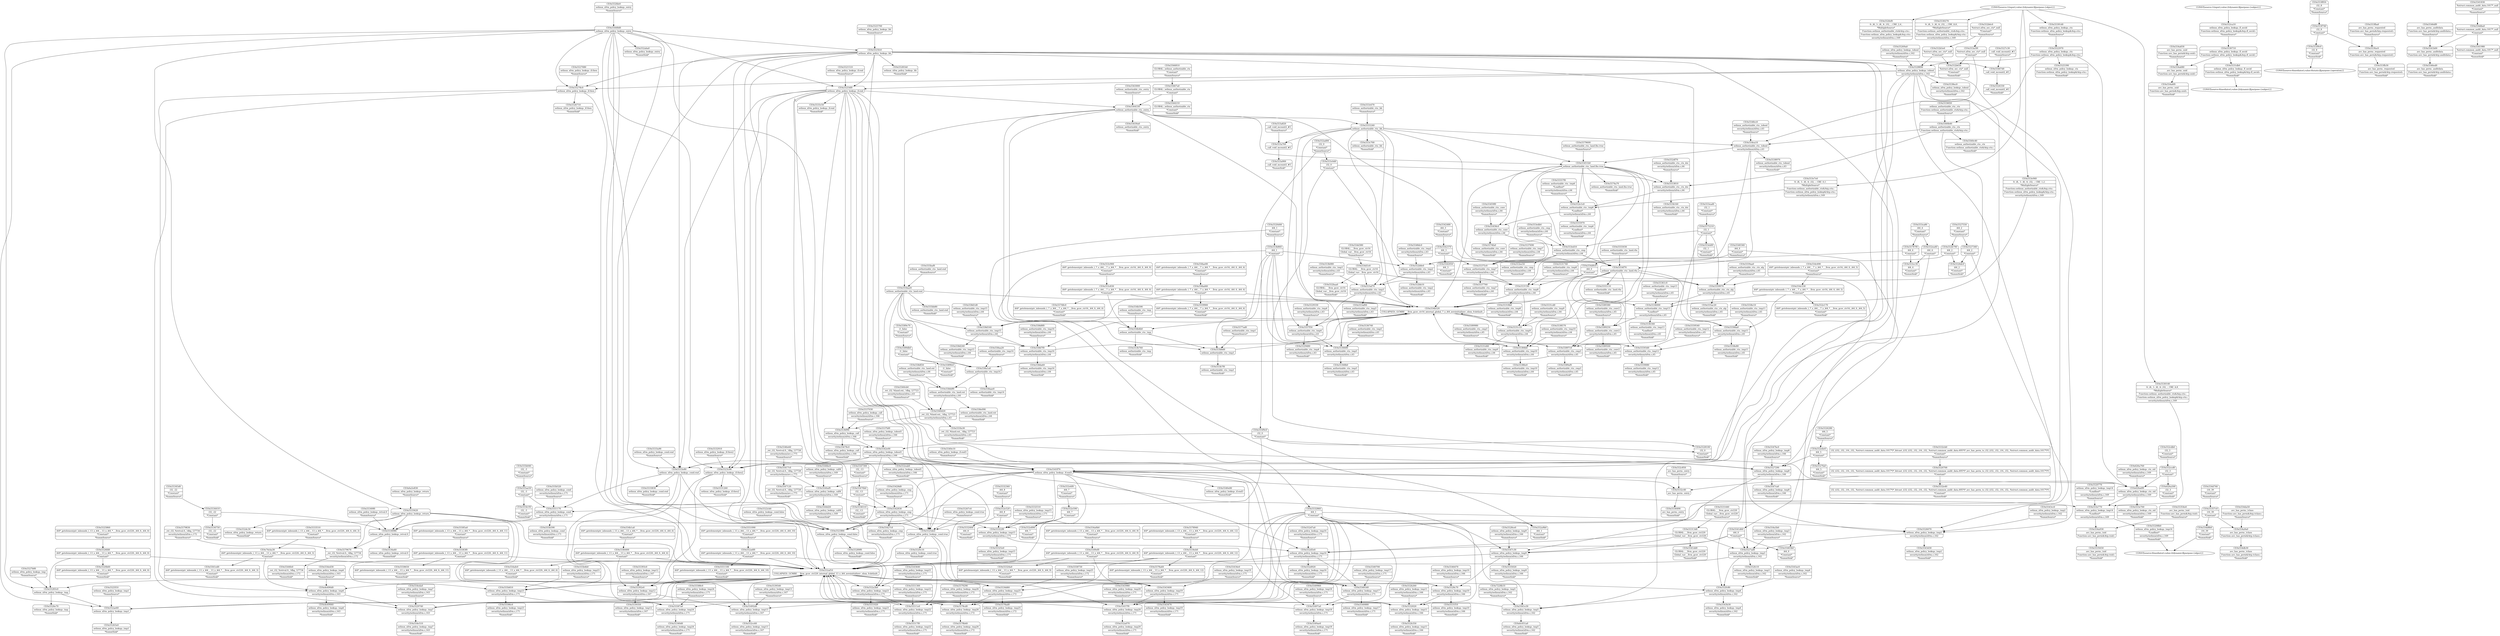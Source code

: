 digraph {
	CE0x552b8e0 [shape=record,shape=Mrecord,label="{CE0x552b8e0|selinux_authorizable_ctx:_tmp2|security/selinux/xfrm.c,63}"]
	CE0x553c830 [shape=record,shape=Mrecord,label="{CE0x553c830|i64*_getelementptr_inbounds_(_7_x_i64_,_7_x_i64_*___llvm_gcov_ctr16,_i64_0,_i64_0)|*Constant*}"]
	CE0x5521510 [shape=record,shape=Mrecord,label="{CE0x5521510|selinux_xfrm_policy_lookup:_if.end|*SummSource*}"]
	CE0x5589fe0 [shape=record,shape=Mrecord,label="{CE0x5589fe0|i1_false|*Constant*|*SummSink*}"]
	CE0x5528890 [shape=record,shape=Mrecord,label="{CE0x5528890|selinux_xfrm_policy_lookup:_tobool|security/selinux/xfrm.c,162}"]
	CE0x554a5b0 [shape=record,shape=Mrecord,label="{CE0x554a5b0|selinux_xfrm_policy_lookup:_tmp3|security/selinux/xfrm.c,162|*SummSource*}"]
	CE0x553e7e0 [shape=record,shape=Mrecord,label="{CE0x553e7e0|0:_i8,_1:_i8,_4:_i32,_:_CRE_0,1_|*MultipleSource*|Function::selinux_authorizable_ctx&Arg::ctx::|Function::selinux_xfrm_policy_lookup&Arg::ctx::|security/selinux/xfrm.c,169}"]
	CE0x55458c0 [shape=record,shape=Mrecord,label="{CE0x55458c0|selinux_authorizable_ctx:_conv|security/selinux/xfrm.c,64}"]
	CE0x5526280 [shape=record,shape=Mrecord,label="{CE0x5526280|i64_5|*Constant*|*SummSource*}"]
	CE0x5566810 [shape=record,shape=Mrecord,label="{CE0x5566810|GLOBAL:_selinux_authorizable_ctx|*Constant*|*SummSource*}"]
	CE0x55384b0 [shape=record,shape=Mrecord,label="{CE0x55384b0|selinux_authorizable_ctx:_tmp10|security/selinux/xfrm.c,64}"]
	CE0x55340d0 [shape=record,shape=Mrecord,label="{CE0x55340d0|selinux_xfrm_policy_lookup:_tmp24|security/selinux/xfrm.c,171|*SummSink*}"]
	CE0x74cba30 [shape=record,shape=Mrecord,label="{CE0x74cba30|i64*_getelementptr_inbounds_(_13_x_i64_,_13_x_i64_*___llvm_gcov_ctr220,_i64_0,_i64_3)|*Constant*}"]
	CE0x5561e30 [shape=record,shape=Mrecord,label="{CE0x5561e30|selinux_xfrm_policy_lookup:_tmp5|security/selinux/xfrm.c,162}"]
	CE0x554a9a0 [shape=record,shape=Mrecord,label="{CE0x554a9a0|avc_has_perm:_tclass|Function::avc_has_perm&Arg::tclass::}"]
	CE0x5537760 [shape=record,shape=Mrecord,label="{CE0x5537760|selinux_authorizable_ctx:_tmp7|security/selinux/xfrm.c,64|*SummSink*}"]
	CE0x552b790 [shape=record,shape=Mrecord,label="{CE0x552b790|i64_2|*Constant*}"]
	CE0x55254f0 [shape=record,shape=Mrecord,label="{CE0x55254f0|selinux_xfrm_policy_lookup:_if.end}"]
	CE0x554a0b0 [shape=record,shape=Mrecord,label="{CE0x554a0b0|i64*_getelementptr_inbounds_(_13_x_i64_,_13_x_i64_*___llvm_gcov_ctr220,_i64_0,_i64_9)|*Constant*|*SummSource*}"]
	CE0x5526070 [shape=record,shape=Mrecord,label="{CE0x5526070|selinux_xfrm_policy_lookup:_tmp2|security/selinux/xfrm.c,162}"]
	CE0x55368b0 [shape=record,shape=Mrecord,label="{CE0x55368b0|selinux_authorizable_ctx:_tmp5|security/selinux/xfrm.c,63|*SummSink*}"]
	CE0x558aae0 [shape=record,shape=Mrecord,label="{CE0x558aae0|selinux_authorizable_ctx:_tmp14|*SummSink*}"]
	CE0x55391d0 [shape=record,shape=Mrecord,label="{CE0x55391d0|selinux_xfrm_policy_lookup:_ctx|Function::selinux_xfrm_policy_lookup&Arg::ctx::|*SummSource*}"]
	CE0x5542480 [shape=record,shape=Mrecord,label="{CE0x5542480|i64_3|*Constant*|*SummSource*}"]
	CE0x553c670 [shape=record,shape=Mrecord,label="{CE0x553c670|selinux_authorizable_ctx:_bb|*SummSource*}"]
	CE0x6c051a0 [shape=record,shape=Mrecord,label="{CE0x6c051a0|selinux_xfrm_policy_lookup:_tmp5|security/selinux/xfrm.c,162|*SummSink*}"]
	CE0x552ea40 [shape=record,shape=Mrecord,label="{CE0x552ea40|i64_4|*Constant*}"]
	CE0x5527ad0 [shape=record,shape=Mrecord,label="{CE0x5527ad0|selinux_xfrm_policy_lookup:_tmp3|security/selinux/xfrm.c,162}"]
	CE0x5555110 [shape=record,shape=Mrecord,label="{CE0x5555110|selinux_authorizable_ctx:_land.rhs|*SummSink*}"]
	CE0x55375c0 [shape=record,shape=Mrecord,label="{CE0x55375c0|selinux_authorizable_ctx:_tmp7|security/selinux/xfrm.c,64}"]
	CE0x555b040 [shape=record,shape=Mrecord,label="{CE0x555b040|i32_-3|*Constant*|*SummSource*}"]
	CE0x55787f0 [shape=record,shape=Mrecord,label="{CE0x55787f0|i64_4|*Constant*}"]
	CE0x55313d0 [shape=record,shape=Mrecord,label="{CE0x55313d0|GLOBAL:___llvm_gcov_ctr220|Global_var:__llvm_gcov_ctr220}"]
	CE0x554b1a0 [shape=record,shape=Mrecord,label="{CE0x554b1a0|i64*_getelementptr_inbounds_(_13_x_i64_,_13_x_i64_*___llvm_gcov_ctr220,_i64_0,_i64_6)|*Constant*|*SummSource*}"]
	CE0x554d0c0 [shape=record,shape=Mrecord,label="{CE0x554d0c0|i64_0|*Constant*}"]
	CE0x55557f0 [shape=record,shape=Mrecord,label="{CE0x55557f0|selinux_authorizable_ctx:_tmp6|*LoadInst*|security/selinux/xfrm.c,64|*SummSource*}"]
	CE0x5533620 [shape=record,shape=Mrecord,label="{CE0x5533620|selinux_xfrm_policy_lookup:_return}"]
	CE0x553b760 [shape=record,shape=Mrecord,label="{CE0x553b760|selinux_authorizable_ctx:_tmp|*SummSink*}"]
	CE0x5531db0 [shape=record,shape=Mrecord,label="{CE0x5531db0|selinux_xfrm_policy_lookup:_fl_secid|Function::selinux_xfrm_policy_lookup&Arg::fl_secid::|*SummSink*}"]
	CE0x5525390 [shape=record,shape=Mrecord,label="{CE0x5525390|selinux_xfrm_policy_lookup:_ctx|Function::selinux_xfrm_policy_lookup&Arg::ctx::|*SummSink*}"]
	CE0x5542830 [shape=record,shape=Mrecord,label="{CE0x5542830|selinux_xfrm_policy_lookup:_cmp|security/selinux/xfrm.c,171}"]
	CE0x552b5e0 [shape=record,shape=Mrecord,label="{CE0x552b5e0|%struct.xfrm_sec_ctx*_null|*Constant*}"]
	CE0x5578cd0 [shape=record,shape=Mrecord,label="{CE0x5578cd0|selinux_xfrm_policy_lookup:_tmp26|security/selinux/xfrm.c,172}"]
	CE0x5528100 [shape=record,shape=Mrecord,label="{CE0x5528100|i32_0|*Constant*|*SummSink*}"]
	CE0x5544fe0 [shape=record,shape=Mrecord,label="{CE0x5544fe0|_ret_i32_%retval.0,_!dbg_!27734|security/selinux/xfrm.c,172|*SummSink*}"]
	CE0x554ea10 [shape=record,shape=Mrecord,label="{CE0x554ea10|selinux_authorizable_ctx:_tobool|security/selinux/xfrm.c,63}"]
	CE0x55345d0 [shape=record,shape=Mrecord,label="{CE0x55345d0|i32_-22|*Constant*|*SummSource*}"]
	CE0x5564210 [shape=record,shape=Mrecord,label="{CE0x5564210|GLOBAL:_selinux_authorizable_ctx|*Constant*|*SummSink*}"]
	CE0x558aa20 [shape=record,shape=Mrecord,label="{CE0x558aa20|selinux_authorizable_ctx:_tmp14|*SummSource*}"]
	CE0x5530490 [shape=record,shape=Mrecord,label="{CE0x5530490|avc_has_perm:_entry|*SummSink*}"]
	CE0x5554f70 [shape=record,shape=Mrecord,label="{CE0x5554f70|selinux_authorizable_ctx:_land.rhs}"]
	CE0x5589e70 [shape=record,shape=Mrecord,label="{CE0x5589e70|i1_false|*Constant*|*SummSource*}"]
	CE0x552df70 [shape=record,shape=Mrecord,label="{CE0x552df70|selinux_authorizable_ctx:_ctx_doi|security/selinux/xfrm.c,64|*SummSource*}"]
	CE0x552e6f0 [shape=record,shape=Mrecord,label="{CE0x552e6f0|i64_7|*Constant*|*SummSource*}"]
	CE0x5577ad0 [shape=record,shape=Mrecord,label="{CE0x5577ad0|selinux_authorizable_ctx:_tmp1|*SummSource*}"]
	CE0x5526dc0 [shape=record,shape=Mrecord,label="{CE0x5526dc0|i64_2|*Constant*|*SummSink*}"]
	CE0x553e770 [shape=record,shape=Mrecord,label="{CE0x553e770|selinux_xfrm_policy_lookup:_tmp14|*LoadInst*|security/selinux/xfrm.c,169}"]
	CE0x553b160 [shape=record,shape=Mrecord,label="{CE0x553b160|selinux_authorizable_ctx:_ctx_doi|security/selinux/xfrm.c,64|*SummSink*}"]
	CE0x55511e0 [shape=record,shape=Mrecord,label="{CE0x55511e0|selinux_xfrm_policy_lookup:_tmp22|security/selinux/xfrm.c,171}"]
	CE0x5533a90 [shape=record,shape=Mrecord,label="{CE0x5533a90|selinux_xfrm_policy_lookup:_cond.end|*SummSource*}"]
	CE0x5578b40 [shape=record,shape=Mrecord,label="{CE0x5578b40|selinux_xfrm_policy_lookup:_tmp26|security/selinux/xfrm.c,172|*SummSink*}"]
	CE0x5531d40 [shape=record,shape=Mrecord,label="{CE0x5531d40|selinux_authorizable_ctx:_tmp9|security/selinux/xfrm.c,64|*SummSink*}"]
	CE0x5527b80 [shape=record,shape=Mrecord,label="{CE0x5527b80|selinux_xfrm_policy_lookup:_tmp|*SummSource*}"]
	CE0x55437f0 [shape=record,shape=Mrecord,label="{CE0x55437f0|selinux_xfrm_policy_lookup:_tmp20|security/selinux/xfrm.c,171}"]
	CE0x553e940 [shape=record,shape=Mrecord,label="{CE0x553e940|0:_i8,_1:_i8,_4:_i32,_:_CRE_1,2_|*MultipleSource*|Function::selinux_authorizable_ctx&Arg::ctx::|Function::selinux_xfrm_policy_lookup&Arg::ctx::|security/selinux/xfrm.c,169}"]
	CE0x55678c0 [shape=record,shape=Mrecord,label="{CE0x55678c0|selinux_xfrm_policy_lookup:_call|security/selinux/xfrm.c,166|*SummSink*}"]
	CE0x5543470 [shape=record,shape=Mrecord,label="{CE0x5543470|selinux_xfrm_policy_lookup:_tmp19|security/selinux/xfrm.c,171|*SummSink*}"]
	CE0x553edb0 [shape=record,shape=Mrecord,label="{CE0x553edb0|selinux_authorizable_ctx:_cmp|security/selinux/xfrm.c,64|*SummSource*}"]
	CE0x55278c0 [shape=record,shape=Mrecord,label="{CE0x55278c0|selinux_xfrm_policy_lookup:_if.then}"]
	CE0x555b4b0 [shape=record,shape=Mrecord,label="{CE0x555b4b0|selinux_xfrm_policy_lookup:_tmp23|security/selinux/xfrm.c,171|*SummSource*}"]
	CE0x555baf0 [shape=record,shape=Mrecord,label="{CE0x555baf0|selinux_authorizable_ctx:_land.end|*SummSource*}"]
	CE0x55386e0 [shape=record,shape=Mrecord,label="{CE0x55386e0|selinux_authorizable_ctx:_tmp10|security/selinux/xfrm.c,64|*SummSink*}"]
	CE0x555fa30 [shape=record,shape=Mrecord,label="{CE0x555fa30|_ret_i32_%land.ext,_!dbg_!27723|security/selinux/xfrm.c,63|*SummSink*}"]
	CE0x5540e10 [shape=record,shape=Mrecord,label="{CE0x5540e10|selinux_xfrm_policy_lookup:_if.end3|*SummSource*}"]
	CE0x554b520 [shape=record,shape=Mrecord,label="{CE0x554b520|COLLAPSED:_GCMRE___llvm_gcov_ctr16_internal_global_7_x_i64_zeroinitializer:_elem_0:default:}"]
	CE0x5527550 [shape=record,shape=Mrecord,label="{CE0x5527550|i64_2|*Constant*|*SummSource*}"]
	CE0x553f850 [shape=record,shape=Mrecord,label="{CE0x553f850|i32_8|*Constant*|*SummSource*}"]
	CE0x5546df0 [shape=record,shape=Mrecord,label="{CE0x5546df0|avc_has_perm:_auditdata|Function::avc_has_perm&Arg::auditdata::|*SummSource*}"]
	CE0x5522970 [shape=record,shape=Mrecord,label="{CE0x5522970|selinux_xfrm_policy_lookup:_ctx|Function::selinux_xfrm_policy_lookup&Arg::ctx::}"]
	CE0x5543d30 [shape=record,shape=Mrecord,label="{CE0x5543d30|selinux_xfrm_policy_lookup:_tmp2|security/selinux/xfrm.c,162|*SummSink*}"]
	CE0x55428d0 [shape=record,shape=Mrecord,label="{CE0x55428d0|selinux_xfrm_policy_lookup:_cmp|security/selinux/xfrm.c,171|*SummSource*}"]
	CE0x5530710 [shape=record,shape=Mrecord,label="{CE0x5530710|selinux_xfrm_policy_lookup:_fl_secid|Function::selinux_xfrm_policy_lookup&Arg::fl_secid::}"]
	CE0x5534eb0 [shape=record,shape=Mrecord,label="{CE0x5534eb0|i64*_getelementptr_inbounds_(_13_x_i64_,_13_x_i64_*___llvm_gcov_ctr220,_i64_0,_i64_12)|*Constant*}"]
	CE0x5527340 [shape=record,shape=Mrecord,label="{CE0x5527340|i64_2|*Constant*}"]
	CE0x5527c30 [shape=record,shape=Mrecord,label="{CE0x5527c30|_call_void_mcount()_#3|*SummSource*}"]
	CE0x553a760 [shape=record,shape=Mrecord,label="{CE0x553a760|_call_void_mcount()_#3}"]
	CE0x5560d20 [shape=record,shape=Mrecord,label="{CE0x5560d20|_ret_i32_%land.ext,_!dbg_!27723|security/selinux/xfrm.c,63}"]
	CE0x553a5f0 [shape=record,shape=Mrecord,label="{CE0x553a5f0|%struct.xfrm_sec_ctx*_null|*Constant*}"]
	CE0x55434e0 [shape=record,shape=Mrecord,label="{CE0x55434e0|selinux_xfrm_policy_lookup:_tmp19|security/selinux/xfrm.c,171|*SummSource*}"]
	CE0x5559aa0 [shape=record,shape=Mrecord,label="{CE0x5559aa0|selinux_authorizable_ctx:_ctx_alg|security/selinux/xfrm.c,65|*SummSource*}"]
	CE0x552b6c0 [shape=record,shape=Mrecord,label="{CE0x552b6c0|%struct.xfrm_sec_ctx*_null|*Constant*|*SummSource*}"]
	CE0x55427c0 [shape=record,shape=Mrecord,label="{CE0x55427c0|selinux_xfrm_policy_lookup:_cmp|security/selinux/xfrm.c,171|*SummSink*}"]
	CE0x552ca10 [shape=record,shape=Mrecord,label="{CE0x552ca10|selinux_xfrm_policy_lookup:_fl_secid|Function::selinux_xfrm_policy_lookup&Arg::fl_secid::|*SummSource*}"]
	CE0x5541d60 [shape=record,shape=Mrecord,label="{CE0x5541d60|i64_0|*Constant*}"]
	CE0x558ad40 [shape=record,shape=Mrecord,label="{CE0x558ad40|i64*_getelementptr_inbounds_(_7_x_i64_,_7_x_i64_*___llvm_gcov_ctr16,_i64_0,_i64_6)|*Constant*}"]
	CE0x552cc60 [shape=record,shape=Mrecord,label="{CE0x552cc60|selinux_xfrm_policy_lookup:_tmp13|security/selinux/xfrm.c,167|*SummSink*}"]
	CE0x553a820 [shape=record,shape=Mrecord,label="{CE0x553a820|_call_void_mcount()_#3|*SummSource*}"]
	CE0x5531440 [shape=record,shape=Mrecord,label="{CE0x5531440|GLOBAL:___llvm_gcov_ctr220|Global_var:__llvm_gcov_ctr220|*SummSource*}"]
	CE0x5540700 [shape=record,shape=Mrecord,label="{CE0x5540700|selinux_xfrm_policy_lookup:_tmp17|security/selinux/xfrm.c,171|*SummSource*}"]
	CE0x5520c10 [shape=record,shape=Mrecord,label="{CE0x5520c10|selinux_xfrm_policy_lookup:_cond.true|*SummSink*}"]
	CE0x552e520 [shape=record,shape=Mrecord,label="{CE0x552e520|i64_8|*Constant*}"]
	CE0x554d1e0 [shape=record,shape=Mrecord,label="{CE0x554d1e0|GLOBAL:___llvm_gcov_ctr16|Global_var:__llvm_gcov_ctr16}"]
	CE0x55451b0 [shape=record,shape=Mrecord,label="{CE0x55451b0|selinux_authorizable_ctx:_land.lhs.true}"]
	CE0x5532510 [shape=record,shape=Mrecord,label="{CE0x5532510|selinux_xfrm_policy_lookup:_tmp15|security/selinux/xfrm.c,171|*SummSource*}"]
	CE0x552cdb0 [shape=record,shape=Mrecord,label="{CE0x552cdb0|i32_3|*Constant*|*SummSource*}"]
	CE0x554c530 [shape=record,shape=Mrecord,label="{CE0x554c530|i64*_getelementptr_inbounds_(_7_x_i64_,_7_x_i64_*___llvm_gcov_ctr16,_i64_0,_i64_5)|*Constant*}"]
	CE0x5551090 [shape=record,shape=Mrecord,label="{CE0x5551090|i64*_getelementptr_inbounds_(_13_x_i64_,_13_x_i64_*___llvm_gcov_ctr220,_i64_0,_i64_10)|*Constant*|*SummSource*}"]
	CE0x5548cc0 [shape=record,shape=Mrecord,label="{CE0x5548cc0|selinux_authorizable_ctx:_tobool|security/selinux/xfrm.c,63|*SummSource*}"]
	CE0x5539540 [shape=record,shape=Mrecord,label="{CE0x5539540|selinux_xfrm_policy_lookup:_tmp13|security/selinux/xfrm.c,167|*SummSource*}"]
	CE0x554a680 [shape=record,shape=Mrecord,label="{CE0x554a680|avc_has_perm:_ssid|Function::avc_has_perm&Arg::ssid::}"]
	CE0x5526e70 [shape=record,shape=Mrecord,label="{CE0x5526e70|selinux_xfrm_policy_lookup:_tmp|*SummSink*}"]
	CE0x5559900 [shape=record,shape=Mrecord,label="{CE0x5559900|i64*_getelementptr_inbounds_(_7_x_i64_,_7_x_i64_*___llvm_gcov_ctr16,_i64_0,_i64_6)|*Constant*|*SummSink*}"]
	CE0x552b650 [shape=record,shape=Mrecord,label="{CE0x552b650|%struct.xfrm_sec_ctx*_null|*Constant*|*SummSink*}"]
	CE0x5575210 [shape=record,shape=Mrecord,label="{CE0x5575210|i32_1|*Constant*}"]
	CE0x55630a0 [shape=record,shape=Mrecord,label="{CE0x55630a0|selinux_authorizable_ctx:_entry|*SummSink*}"]
	CE0x553f9c0 [shape=record,shape=Mrecord,label="{CE0x553f9c0|i32_8|*Constant*|*SummSink*}"]
	CE0x5546e60 [shape=record,shape=Mrecord,label="{CE0x5546e60|_ret_i32_%retval.0,_!dbg_!27728|security/selinux/avc.c,775|*SummSource*}"]
	CE0x5529480 [shape=record,shape=Mrecord,label="{CE0x5529480|selinux_authorizable_ctx:_tmp4|security/selinux/xfrm.c,63|*SummSink*}"]
	CE0x553ca80 [shape=record,shape=Mrecord,label="{CE0x553ca80|i64_4|*Constant*|*SummSource*}"]
	CE0x5559540 [shape=record,shape=Mrecord,label="{CE0x5559540|selinux_authorizable_ctx:_tmp12|security/selinux/xfrm.c,65|*SummSource*}"]
	CE0x5534750 [shape=record,shape=Mrecord,label="{CE0x5534750|i32_-22|*Constant*|*SummSink*}"]
	CE0x5547bc0 [shape=record,shape=Mrecord,label="{CE0x5547bc0|selinux_xfrm_policy_lookup:_tmp8|security/selinux/xfrm.c,166|*SummSource*}"]
	CE0x6a5e830 [shape=record,shape=Mrecord,label="{CE0x6a5e830|selinux_xfrm_policy_lookup:_return|*SummSource*}"]
	CE0x552ad00 [shape=record,shape=Mrecord,label="{CE0x552ad00|i32_0|*Constant*|*SummSource*}"]
	CE0x5543ac0 [shape=record,shape=Mrecord,label="{CE0x5543ac0|selinux_xfrm_policy_lookup:_tmp4|security/selinux/xfrm.c,162|*SummSource*}"]
	CE0x555ba20 [shape=record,shape=Mrecord,label="{CE0x555ba20|selinux_authorizable_ctx:_land.end}"]
	CE0x553ead0 [shape=record,shape=Mrecord,label="{CE0x553ead0|i32_1|*Constant*|*SummSource*}"]
	CE0x5531260 [shape=record,shape=Mrecord,label="{CE0x5531260|selinux_xfrm_policy_lookup:_if.then2|*SummSink*}"]
	CE0x55361c0 [shape=record,shape=Mrecord,label="{CE0x55361c0|selinux_authorizable_ctx:_tmp13|*LoadInst*|security/selinux/xfrm.c,65|*SummSource*}"]
	CE0x5526fd0 [shape=record,shape=Mrecord,label="{CE0x5526fd0|i64*_getelementptr_inbounds_(_13_x_i64_,_13_x_i64_*___llvm_gcov_ctr220,_i64_0,_i64_0)|*Constant*}"]
	CE0x5532e40 [shape=record,shape=Mrecord,label="{CE0x5532e40|i32_(i32,_i32,_i16,_i32,_%struct.common_audit_data.1017*)*_bitcast_(i32_(i32,_i32,_i16,_i32,_%struct.common_audit_data.495*)*_avc_has_perm_to_i32_(i32,_i32,_i16,_i32,_%struct.common_audit_data.1017*)*)|*Constant*|*SummSink*}"]
	CE0x55208b0 [shape=record,shape=Mrecord,label="{CE0x55208b0|selinux_xfrm_policy_lookup:_tmp14|*LoadInst*|security/selinux/xfrm.c,169|*SummSink*}"]
	CE0x55593d0 [shape=record,shape=Mrecord,label="{CE0x55593d0|selinux_authorizable_ctx:_tmp12|security/selinux/xfrm.c,65}"]
	CE0x5536340 [shape=record,shape=Mrecord,label="{CE0x5536340|selinux_authorizable_ctx:_tmp13|*LoadInst*|security/selinux/xfrm.c,65|*SummSink*}"]
	CE0x555ae50 [shape=record,shape=Mrecord,label="{CE0x555ae50|i32_-3|*Constant*}"]
	CE0x5522cb0 [shape=record,shape=Mrecord,label="{CE0x5522cb0|selinux_xfrm_policy_lookup:_cond.false|*SummSource*}"]
	CE0x5536510 [shape=record,shape=Mrecord,label="{CE0x5536510|i32_-13|*Constant*|*SummSink*}"]
	CE0x5578940 [shape=record,shape=Mrecord,label="{CE0x5578940|i64*_getelementptr_inbounds_(_13_x_i64_,_13_x_i64_*___llvm_gcov_ctr220,_i64_0,_i64_12)|*Constant*|*SummSource*}"]
	CE0x5543400 [shape=record,shape=Mrecord,label="{CE0x5543400|selinux_xfrm_policy_lookup:_tmp19|security/selinux/xfrm.c,171}"]
	CE0x5523c90 [shape=record,shape=Mrecord,label="{CE0x5523c90|selinux_xfrm_policy_lookup:_if.then2}"]
	CE0x5533830 [shape=record,shape=Mrecord,label="{CE0x5533830|selinux_xfrm_policy_lookup:_cond.end|*SummSink*}"]
	CE0x5541980 [shape=record,shape=Mrecord,label="{CE0x5541980|%struct.common_audit_data.1017*_null|*Constant*|*SummSink*}"]
	CE0x552c850 [shape=record,shape=Mrecord,label="{CE0x552c850|avc_has_perm:_entry|*SummSource*}"]
	CE0x552d5e0 [shape=record,shape=Mrecord,label="{CE0x552d5e0|selinux_xfrm_policy_lookup:_tmp16|security/selinux/xfrm.c,171}"]
	CE0x5534980 [shape=record,shape=Mrecord,label="{CE0x5534980|selinux_xfrm_policy_lookup:_retval.0}"]
	CE0x5538570 [shape=record,shape=Mrecord,label="{CE0x5538570|selinux_authorizable_ctx:_tmp10|security/selinux/xfrm.c,64|*SummSource*}"]
	CE0x552e590 [shape=record,shape=Mrecord,label="{CE0x552e590|i64_7|*Constant*}"]
	CE0x5540880 [shape=record,shape=Mrecord,label="{CE0x5540880|selinux_xfrm_policy_lookup:_tmp17|security/selinux/xfrm.c,171|*SummSink*}"]
	CE0x5561ed0 [shape=record,shape=Mrecord,label="{CE0x5561ed0|i64*_getelementptr_inbounds_(_13_x_i64_,_13_x_i64_*___llvm_gcov_ctr220,_i64_0,_i64_3)|*Constant*|*SummSink*}"]
	CE0x552af10 [shape=record,shape=Mrecord,label="{CE0x552af10|COLLAPSED:_GCMRE___llvm_gcov_ctr220_internal_global_13_x_i64_zeroinitializer:_elem_0:default:}"]
	CE0x555b590 [shape=record,shape=Mrecord,label="{CE0x555b590|selinux_xfrm_policy_lookup:_cond|security/selinux/xfrm.c,171|*SummSink*}"]
	CE0x5544af0 [shape=record,shape=Mrecord,label="{CE0x5544af0|selinux_xfrm_policy_lookup:_call4|security/selinux/xfrm.c,169}"]
	CE0x55517f0 [shape=record,shape=Mrecord,label="{CE0x55517f0|selinux_xfrm_policy_lookup:_tmp22|security/selinux/xfrm.c,171|*SummSink*}"]
	CE0x5534a60 [shape=record,shape=Mrecord,label="{CE0x5534a60|selinux_xfrm_policy_lookup:_retval.0|*SummSink*}"]
	"CONST[source:1(input),value:2(dynamic)][purpose:{subject}]"
	CE0x55393c0 [shape=record,shape=Mrecord,label="{CE0x55393c0|selinux_xfrm_policy_lookup:_tmp12|security/selinux/xfrm.c,167|*SummSource*}"]
	CE0x55497a0 [shape=record,shape=Mrecord,label="{CE0x55497a0|selinux_xfrm_policy_lookup:_tmp18|security/selinux/xfrm.c,171}"]
	CE0x555b1f0 [shape=record,shape=Mrecord,label="{CE0x555b1f0|i32_-3|*Constant*|*SummSink*}"]
	CE0x5555970 [shape=record,shape=Mrecord,label="{CE0x5555970|selinux_authorizable_ctx:_tmp6|*LoadInst*|security/selinux/xfrm.c,64|*SummSink*}"]
	CE0x55267c0 [shape=record,shape=Mrecord,label="{CE0x55267c0|selinux_xfrm_policy_lookup:_cond.true|*SummSource*}"]
	CE0x5537030 [shape=record,shape=Mrecord,label="{CE0x5537030|selinux_xfrm_policy_lookup:_call|security/selinux/xfrm.c,166|*SummSource*}"]
	CE0x5520b60 [shape=record,shape=Mrecord,label="{CE0x5520b60|i64*_getelementptr_inbounds_(_13_x_i64_,_13_x_i64_*___llvm_gcov_ctr220,_i64_0,_i64_0)|*Constant*|*SummSink*}"]
	CE0x558df20 [shape=record,shape=Mrecord,label="{CE0x558df20|selinux_authorizable_ctx:_land.ext|security/selinux/xfrm.c,64|*SummSource*}"]
	CE0x5526710 [shape=record,shape=Mrecord,label="{CE0x5526710|selinux_xfrm_policy_lookup:_if.then|*SummSink*}"]
	CE0x55315f0 [shape=record,shape=Mrecord,label="{CE0x55315f0|selinux_authorizable_ctx:_tmp8|security/selinux/xfrm.c,64}"]
	CE0x5589db0 [shape=record,shape=Mrecord,label="{CE0x5589db0|i1_false|*Constant*}"]
	CE0x552e170 [shape=record,shape=Mrecord,label="{CE0x552e170|i64*_getelementptr_inbounds_(_7_x_i64_,_7_x_i64_*___llvm_gcov_ctr16,_i64_0,_i64_5)|*Constant*|*SummSink*}"]
	CE0x552ccd0 [shape=record,shape=Mrecord,label="{CE0x552ccd0|i32_3|*Constant*}"]
	CE0x554e510 [shape=record,shape=Mrecord,label="{CE0x554e510|selinux_xfrm_policy_lookup:_tmp7|security/selinux/xfrm.c,163|*SummSink*}"]
	CE0x553c700 [shape=record,shape=Mrecord,label="{CE0x553c700|selinux_authorizable_ctx:_bb|*SummSink*}"]
	CE0x5560c40 [shape=record,shape=Mrecord,label="{CE0x5560c40|selinux_authorizable_ctx:_ctx|Function::selinux_authorizable_ctx&Arg::ctx::|*SummSink*}"]
	CE0x5534d60 [shape=record,shape=Mrecord,label="{CE0x5534d60|selinux_xfrm_policy_lookup:_tmp25|security/selinux/xfrm.c,172}"]
	CE0x5578ad0 [shape=record,shape=Mrecord,label="{CE0x5578ad0|selinux_xfrm_policy_lookup:_tmp25|security/selinux/xfrm.c,172|*SummSink*}"]
	CE0x553ed10 [shape=record,shape=Mrecord,label="{CE0x553ed10|selinux_authorizable_ctx:_cmp|security/selinux/xfrm.c,64}"]
	CE0x5532c40 [shape=record,shape=Mrecord,label="{CE0x5532c40|avc_has_perm:_entry}"]
	CE0x55492d0 [shape=record,shape=Mrecord,label="{CE0x55492d0|selinux_xfrm_policy_lookup:_tmp13|security/selinux/xfrm.c,167}"]
	CE0x552a3b0 [shape=record,shape=Mrecord,label="{CE0x552a3b0|selinux_xfrm_policy_lookup:_tmp21|security/selinux/xfrm.c,171}"]
	CE0x55897c0 [shape=record,shape=Mrecord,label="{CE0x55897c0|selinux_authorizable_ctx:_cmp3|security/selinux/xfrm.c,65}"]
	CE0x55667a0 [shape=record,shape=Mrecord,label="{CE0x55667a0|GLOBAL:_selinux_authorizable_ctx|*Constant*}"]
	CE0x5540e80 [shape=record,shape=Mrecord,label="{CE0x5540e80|selinux_xfrm_policy_lookup:_if.end3|*SummSink*}"]
	CE0x55470b0 [shape=record,shape=Mrecord,label="{CE0x55470b0|i32_-13|*Constant*}"]
	CE0x5520770 [shape=record,shape=Mrecord,label="{CE0x5520770|selinux_xfrm_policy_lookup:_tmp14|*LoadInst*|security/selinux/xfrm.c,169|*SummSource*}"]
	CE0x553b080 [shape=record,shape=Mrecord,label="{CE0x553b080|selinux_authorizable_ctx:_tmp3|security/selinux/xfrm.c,63|*SummSource*}"]
	CE0x5558e80 [shape=record,shape=Mrecord,label="{CE0x5558e80|selinux_authorizable_ctx:_tmp11|security/selinux/xfrm.c,65|*SummSink*}"]
	CE0x55357c0 [shape=record,shape=Mrecord,label="{CE0x55357c0|i16_39|*Constant*}"]
	CE0x553b7f0 [shape=record,shape=Mrecord,label="{CE0x553b7f0|selinux_authorizable_ctx:_tmp1|*SummSink*}"]
	CE0x553ebf0 [shape=record,shape=Mrecord,label="{CE0x553ebf0|i32_1|*Constant*|*SummSink*}"]
	CE0x5532cb0 [shape=record,shape=Mrecord,label="{CE0x5532cb0|i32_(i32,_i32,_i16,_i32,_%struct.common_audit_data.1017*)*_bitcast_(i32_(i32,_i32,_i16,_i32,_%struct.common_audit_data.495*)*_avc_has_perm_to_i32_(i32,_i32,_i16,_i32,_%struct.common_audit_data.1017*)*)|*Constant*|*SummSource*}"]
	CE0x553b860 [shape=record,shape=Mrecord,label="{CE0x553b860|i64_1|*Constant*}"]
	CE0x553cc30 [shape=record,shape=Mrecord,label="{CE0x553cc30|i64_4|*Constant*|*SummSink*}"]
	CE0x552fde0 [shape=record,shape=Mrecord,label="{CE0x552fde0|selinux_xfrm_policy_lookup:_entry|*SummSource*}"]
	CE0x55263e0 [shape=record,shape=Mrecord,label="{CE0x55263e0|selinux_xfrm_policy_lookup:_tmp1|*SummSink*}"]
	CE0x5546ed0 [shape=record,shape=Mrecord,label="{CE0x5546ed0|avc_has_perm:_auditdata|Function::avc_has_perm&Arg::auditdata::|*SummSink*}"]
	CE0x5535020 [shape=record,shape=Mrecord,label="{CE0x5535020|selinux_xfrm_policy_lookup:_tmp9|security/selinux/xfrm.c,166|*SummSink*}"]
	CE0x552fef0 [shape=record,shape=Mrecord,label="{CE0x552fef0|0:_i8,_1:_i8,_4:_i32,_:_CRE_2,4_|*MultipleSource*|Function::selinux_authorizable_ctx&Arg::ctx::|Function::selinux_xfrm_policy_lookup&Arg::ctx::|security/selinux/xfrm.c,169}"]
	CE0x5579600 [shape=record,shape=Mrecord,label="{CE0x5579600|selinux_authorizable_ctx:_land.lhs.true|*SummSource*}"]
	CE0x5528c70 [shape=record,shape=Mrecord,label="{CE0x5528c70|selinux_xfrm_policy_lookup:_tmp10|security/selinux/xfrm.c,166}"]
	CE0x5538ec0 [shape=record,shape=Mrecord,label="{CE0x5538ec0|selinux_xfrm_policy_lookup:_tobool|security/selinux/xfrm.c,162|*SummSink*}"]
	CE0x5531f10 [shape=record,shape=Mrecord,label="{CE0x5531f10|selinux_xfrm_policy_lookup:_tmp10|security/selinux/xfrm.c,166|*SummSink*}"]
	CE0x5527fa0 [shape=record,shape=Mrecord,label="{CE0x5527fa0|i64_5|*Constant*|*SummSink*}"]
	CE0x553e700 [shape=record,shape=Mrecord,label="{CE0x553e700|selinux_xfrm_policy_lookup:_ctx_sid|security/selinux/xfrm.c,169|*SummSink*}"]
	CE0x5540340 [shape=record,shape=Mrecord,label="{CE0x5540340|i64_0|*Constant*|*SummSource*}"]
	CE0x553c900 [shape=record,shape=Mrecord,label="{CE0x553c900|i64*_getelementptr_inbounds_(_7_x_i64_,_7_x_i64_*___llvm_gcov_ctr16,_i64_0,_i64_0)|*Constant*|*SummSource*}"]
	CE0x5536f90 [shape=record,shape=Mrecord,label="{CE0x5536f90|selinux_xfrm_policy_lookup:_call|security/selinux/xfrm.c,166}"]
	CE0x5547c30 [shape=record,shape=Mrecord,label="{CE0x5547c30|selinux_xfrm_policy_lookup:_tmp9|security/selinux/xfrm.c,166}"]
	CE0x5520d40 [shape=record,shape=Mrecord,label="{CE0x5520d40|i64_1|*Constant*|*SummSource*}"]
	CE0x558ddf0 [shape=record,shape=Mrecord,label="{CE0x558ddf0|selinux_authorizable_ctx:_land.ext|security/selinux/xfrm.c,64}"]
	CE0x5560b40 [shape=record,shape=Mrecord,label="{CE0x5560b40|selinux_authorizable_ctx:_ctx|Function::selinux_authorizable_ctx&Arg::ctx::}"]
	CE0x5589500 [shape=record,shape=Mrecord,label="{CE0x5589500|selinux_authorizable_ctx:_conv2|security/selinux/xfrm.c,65|*SummSink*}"]
	CE0x5579290 [shape=record,shape=Mrecord,label="{CE0x5579290|selinux_xfrm_policy_lookup:_tmp26|security/selinux/xfrm.c,172|*SummSource*}"]
	CE0x55289f0 [shape=record,shape=Mrecord,label="{CE0x55289f0|selinux_xfrm_policy_lookup:_cond.false|*SummSink*}"]
	CE0x555f9c0 [shape=record,shape=Mrecord,label="{CE0x555f9c0|i32_0|*Constant*}"]
	CE0x5544d20 [shape=record,shape=Mrecord,label="{CE0x5544d20|selinux_xfrm_policy_lookup:_call4|security/selinux/xfrm.c,169|*SummSink*}"]
	CE0x5547ca0 [shape=record,shape=Mrecord,label="{CE0x5547ca0|selinux_xfrm_policy_lookup:_tmp8|security/selinux/xfrm.c,166|*SummSink*}"]
	CE0x553ee50 [shape=record,shape=Mrecord,label="{CE0x553ee50|selinux_authorizable_ctx:_cmp|security/selinux/xfrm.c,64|*SummSink*}"]
	CE0x55354e0 [shape=record,shape=Mrecord,label="{CE0x55354e0|avc_has_perm:_tsid|Function::avc_has_perm&Arg::tsid::|*SummSource*}"]
	CE0x4e49060 [shape=record,shape=Mrecord,label="{CE0x4e49060|selinux_xfrm_policy_lookup:_tmp6|security/selinux/xfrm.c,163|*SummSink*}"]
	CE0x55392e0 [shape=record,shape=Mrecord,label="{CE0x55392e0|selinux_xfrm_policy_lookup:_tmp12|security/selinux/xfrm.c,167}"]
	"CONST[source:0(mediator),value:2(dynamic)][purpose:{subject}]"
	CE0x5574fa0 [shape=record,shape=Mrecord,label="{CE0x5574fa0|selinux_authorizable_ctx:_conv|security/selinux/xfrm.c,64|*SummSink*}"]
	CE0x55403b0 [shape=record,shape=Mrecord,label="{CE0x55403b0|i64_0|*Constant*|*SummSink*}"]
	CE0x553c0d0 [shape=record,shape=Mrecord,label="{CE0x553c0d0|i32_0|*Constant*}"]
	CE0x5534410 [shape=record,shape=Mrecord,label="{CE0x5534410|i32_-22|*Constant*}"]
	CE0x5532360 [shape=record,shape=Mrecord,label="{CE0x5532360|i64_8|*Constant*|*SummSource*}"]
	CE0x5589380 [shape=record,shape=Mrecord,label="{CE0x5589380|selinux_authorizable_ctx:_conv2|security/selinux/xfrm.c,65|*SummSource*}"]
	CE0x5559080 [shape=record,shape=Mrecord,label="{CE0x5559080|selinux_authorizable_ctx:_tmp12|security/selinux/xfrm.c,65|*SummSink*}"]
	CE0x552e1e0 [shape=record,shape=Mrecord,label="{CE0x552e1e0|selinux_authorizable_ctx:_tmp6|*LoadInst*|security/selinux/xfrm.c,64}"]
	CE0x5551020 [shape=record,shape=Mrecord,label="{CE0x5551020|selinux_xfrm_policy_lookup:_tmp21|security/selinux/xfrm.c,171|*SummSink*}"]
	CE0x5536f20 [shape=record,shape=Mrecord,label="{CE0x5536f20|selinux_authorizable_ctx:_ctx|Function::selinux_authorizable_ctx&Arg::ctx::|*SummSource*}"]
	CE0x5559970 [shape=record,shape=Mrecord,label="{CE0x5559970|selinux_authorizable_ctx:_ctx_alg|security/selinux/xfrm.c,65}"]
	CE0x553f740 [shape=record,shape=Mrecord,label="{CE0x553f740|i32_8|*Constant*}"]
	CE0x5537690 [shape=record,shape=Mrecord,label="{CE0x5537690|selinux_authorizable_ctx:_tmp7|security/selinux/xfrm.c,64|*SummSource*}"]
	CE0x55325e0 [shape=record,shape=Mrecord,label="{CE0x55325e0|selinux_xfrm_policy_lookup:_tmp15|security/selinux/xfrm.c,171|*SummSink*}"]
	CE0x5549ae0 [shape=record,shape=Mrecord,label="{CE0x5549ae0|selinux_xfrm_policy_lookup:_tmp18|security/selinux/xfrm.c,171|*SummSink*}"]
	CE0x555ac20 [shape=record,shape=Mrecord,label="{CE0x555ac20|selinux_authorizable_ctx:_ctx_alg|security/selinux/xfrm.c,65|*SummSink*}"]
	CE0x5525fc0 [shape=record,shape=Mrecord,label="{CE0x5525fc0|selinux_xfrm_policy_lookup:_bb}"]
	CE0x55318b0 [shape=record,shape=Mrecord,label="{CE0x55318b0|selinux_authorizable_ctx:_tmp8|security/selinux/xfrm.c,64|*SummSink*}"]
	CE0x558d160 [shape=record,shape=Mrecord,label="{CE0x558d160|selinux_authorizable_ctx:_tmp15|security/selinux/xfrm.c,64}"]
	CE0x553a900 [shape=record,shape=Mrecord,label="{CE0x553a900|_call_void_mcount()_#3|*SummSink*}"]
	CE0x5547300 [shape=record,shape=Mrecord,label="{CE0x5547300|i32_-13|*Constant*|*SummSource*}"]
	CE0x5529740 [shape=record,shape=Mrecord,label="{CE0x5529740|selinux_xfrm_policy_lookup:_tmp7|security/selinux/xfrm.c,163}"]
	CE0x5543b30 [shape=record,shape=Mrecord,label="{CE0x5543b30|selinux_xfrm_policy_lookup:_tmp4|security/selinux/xfrm.c,162|*SummSink*}"]
	CE0x5560cb0 [shape=record,shape=Mrecord,label="{CE0x5560cb0|_ret_i32_%land.ext,_!dbg_!27723|security/selinux/xfrm.c,63|*SummSource*}"]
	CE0x552eab0 [shape=record,shape=Mrecord,label="{CE0x552eab0|selinux_xfrm_policy_lookup:_tobool1|security/selinux/xfrm.c,166|*SummSink*}"]
	CE0x554dba0 [shape=record,shape=Mrecord,label="{CE0x554dba0|%struct.common_audit_data.1017*_null|*Constant*}"]
	CE0x5540540 [shape=record,shape=Mrecord,label="{CE0x5540540|selinux_xfrm_policy_lookup:_tmp17|security/selinux/xfrm.c,171}"]
	CE0x5527290 [shape=record,shape=Mrecord,label="{CE0x5527290|selinux_xfrm_policy_lookup:_tmp8|security/selinux/xfrm.c,166}"]
	CE0x558d8f0 [shape=record,shape=Mrecord,label="{CE0x558d8f0|selinux_authorizable_ctx:_tmp16|security/selinux/xfrm.c,64|*SummSource*}"]
	CE0x5542e00 [shape=record,shape=Mrecord,label="{CE0x5542e00|selinux_xfrm_policy_lookup:_tobool1|security/selinux/xfrm.c,166}"]
	CE0x5525f10 [shape=record,shape=Mrecord,label="{CE0x5525f10|selinux_xfrm_policy_lookup:_tmp1|*SummSource*}"]
	CE0x5589250 [shape=record,shape=Mrecord,label="{CE0x5589250|selinux_authorizable_ctx:_conv2|security/selinux/xfrm.c,65}"]
	CE0x5541dd0 [shape=record,shape=Mrecord,label="{CE0x5541dd0|GLOBAL:___llvm_gcov_ctr220|Global_var:__llvm_gcov_ctr220|*SummSink*}"]
	CE0x5544bc0 [shape=record,shape=Mrecord,label="{CE0x5544bc0|selinux_xfrm_policy_lookup:_call4|security/selinux/xfrm.c,169|*SummSource*}"]
	CE0x552a070 [shape=record,shape=Mrecord,label="{CE0x552a070|selinux_xfrm_policy_lookup:_tmp20|security/selinux/xfrm.c,171|*SummSink*}"]
	CE0x553b8d0 [shape=record,shape=Mrecord,label="{CE0x553b8d0|selinux_authorizable_ctx:_tmp1}"]
	CE0x558d1d0 [shape=record,shape=Mrecord,label="{CE0x558d1d0|selinux_authorizable_ctx:_tmp15|security/selinux/xfrm.c,64|*SummSource*}"]
	CE0x5551170 [shape=record,shape=Mrecord,label="{CE0x5551170|selinux_xfrm_policy_lookup:_cond|security/selinux/xfrm.c,171}"]
	CE0x554d380 [shape=record,shape=Mrecord,label="{CE0x554d380|GLOBAL:___llvm_gcov_ctr16|Global_var:__llvm_gcov_ctr16|*SummSource*}"]
	CE0x5520700 [shape=record,shape=Mrecord,label="{CE0x5520700|i32_(i32,_i32,_i16,_i32,_%struct.common_audit_data.1017*)*_bitcast_(i32_(i32,_i32,_i16,_i32,_%struct.common_audit_data.495*)*_avc_has_perm_to_i32_(i32,_i32,_i16,_i32,_%struct.common_audit_data.1017*)*)|*Constant*}"]
	CE0x554b590 [shape=record,shape=Mrecord,label="{CE0x554b590|selinux_authorizable_ctx:_tmp|*SummSource*}"]
	CE0x554b4b0 [shape=record,shape=Mrecord,label="{CE0x554b4b0|selinux_authorizable_ctx:_tmp}"]
	CE0x552ebe0 [shape=record,shape=Mrecord,label="{CE0x552ebe0|i64_5|*Constant*}"]
	CE0x55283c0 [shape=record,shape=Mrecord,label="{CE0x55283c0|selinux_xfrm_policy_lookup:_tmp}"]
	CE0x553af70 [shape=record,shape=Mrecord,label="{CE0x553af70|selinux_authorizable_ctx:_tmp3|security/selinux/xfrm.c,63}"]
	CE0x554afe0 [shape=record,shape=Mrecord,label="{CE0x554afe0|i64*_getelementptr_inbounds_(_13_x_i64_,_13_x_i64_*___llvm_gcov_ctr220,_i64_0,_i64_6)|*Constant*|*SummSink*}"]
	CE0x5557f50 [shape=record,shape=Mrecord,label="{CE0x5557f50|selinux_authorizable_ctx:_tmp4|security/selinux/xfrm.c,63}"]
	CE0x55748c0 [shape=record,shape=Mrecord,label="{CE0x55748c0|i64*_getelementptr_inbounds_(_7_x_i64_,_7_x_i64_*___llvm_gcov_ctr16,_i64_0,_i64_0)|*Constant*|*SummSink*}"]
	CE0x558d7f0 [shape=record,shape=Mrecord,label="{CE0x558d7f0|selinux_authorizable_ctx:_tmp16|security/selinux/xfrm.c,64}"]
	CE0x5551300 [shape=record,shape=Mrecord,label="{CE0x5551300|selinux_xfrm_policy_lookup:_tmp22|security/selinux/xfrm.c,171|*SummSource*}"]
	CE0x5543cc0 [shape=record,shape=Mrecord,label="{CE0x5543cc0|selinux_xfrm_policy_lookup:_tmp2|security/selinux/xfrm.c,162|*SummSource*}"]
	CE0x555b520 [shape=record,shape=Mrecord,label="{CE0x555b520|selinux_xfrm_policy_lookup:_cond|security/selinux/xfrm.c,171|*SummSource*}"]
	CE0x552b260 [shape=record,shape=Mrecord,label="{CE0x552b260|selinux_xfrm_policy_lookup:_tmp11|security/selinux/xfrm.c,166|*SummSource*}"]
	CE0x553af00 [shape=record,shape=Mrecord,label="{CE0x553af00|selinux_authorizable_ctx:_tmp3|security/selinux/xfrm.c,63|*SummSink*}"]
	CE0x558e090 [shape=record,shape=Mrecord,label="{CE0x558e090|selinux_authorizable_ctx:_land.ext|security/selinux/xfrm.c,64|*SummSink*}"]
	CE0x5523f00 [shape=record,shape=Mrecord,label="{CE0x5523f00|selinux_xfrm_policy_lookup:_cond.false}"]
	CE0x55459f0 [shape=record,shape=Mrecord,label="{CE0x55459f0|selinux_authorizable_ctx:_conv|security/selinux/xfrm.c,64|*SummSource*}"]
	CE0x5546400 [shape=record,shape=Mrecord,label="{CE0x5546400|i64*_getelementptr_inbounds_(_13_x_i64_,_13_x_i64_*___llvm_gcov_ctr220,_i64_0,_i64_6)|*Constant*}"]
	CE0x5531cd0 [shape=record,shape=Mrecord,label="{CE0x5531cd0|selinux_authorizable_ctx:_tmp9|security/selinux/xfrm.c,64|*SummSource*}"]
	CE0x558ae00 [shape=record,shape=Mrecord,label="{CE0x558ae00|i64*_getelementptr_inbounds_(_7_x_i64_,_7_x_i64_*___llvm_gcov_ctr16,_i64_0,_i64_6)|*Constant*|*SummSource*}"]
	CE0x5543980 [shape=record,shape=Mrecord,label="{CE0x5543980|selinux_xfrm_policy_lookup:_tmp20|security/selinux/xfrm.c,171|*SummSource*}"]
	CE0x5541b00 [shape=record,shape=Mrecord,label="{CE0x5541b00|avc_has_perm:_auditdata|Function::avc_has_perm&Arg::auditdata::}"]
	CE0x55583f0 [shape=record,shape=Mrecord,label="{CE0x55583f0|i64*_getelementptr_inbounds_(_13_x_i64_,_13_x_i64_*___llvm_gcov_ctr220,_i64_0,_i64_11)|*Constant*}"]
	CE0x5579670 [shape=record,shape=Mrecord,label="{CE0x5579670|_ret_i32_%retval.0,_!dbg_!27734|security/selinux/xfrm.c,172}"]
	CE0x5564330 [shape=record,shape=Mrecord,label="{CE0x5564330|selinux_authorizable_ctx:_entry}"]
	CE0x5579830 [shape=record,shape=Mrecord,label="{CE0x5579830|_ret_i32_%retval.0,_!dbg_!27734|security/selinux/xfrm.c,172|*SummSource*}"]
	CE0x5549960 [shape=record,shape=Mrecord,label="{CE0x5549960|selinux_xfrm_policy_lookup:_tmp18|security/selinux/xfrm.c,171|*SummSource*}"]
	CE0x5541830 [shape=record,shape=Mrecord,label="{CE0x5541830|%struct.common_audit_data.1017*_null|*Constant*|*SummSource*}"]
	CE0x552aba0 [shape=record,shape=Mrecord,label="{CE0x552aba0|selinux_xfrm_policy_lookup:_entry|*SummSink*}"]
	CE0x55586c0 [shape=record,shape=Mrecord,label="{CE0x55586c0|selinux_xfrm_policy_lookup:_tmp23|security/selinux/xfrm.c,171|*SummSink*}"]
	CE0x5533c50 [shape=record,shape=Mrecord,label="{CE0x5533c50|selinux_xfrm_policy_lookup:_if.end|*SummSink*}"]
	CE0x552ae60 [shape=record,shape=Mrecord,label="{CE0x552ae60|selinux_xfrm_policy_lookup:_tmp1}"]
	CE0x5532910 [shape=record,shape=Mrecord,label="{CE0x5532910|selinux_xfrm_policy_lookup:_if.then2|*SummSource*}"]
	CE0x5537bf0 [shape=record,shape=Mrecord,label="{CE0x5537bf0|selinux_xfrm_policy_lookup:_tobool1|security/selinux/xfrm.c,166|*SummSource*}"]
	CE0x55324a0 [shape=record,shape=Mrecord,label="{CE0x55324a0|i64*_getelementptr_inbounds_(_13_x_i64_,_13_x_i64_*___llvm_gcov_ctr220,_i64_0,_i64_9)|*Constant*|*SummSink*}"]
	CE0x55588c0 [shape=record,shape=Mrecord,label="{CE0x55588c0|selinux_xfrm_policy_lookup:_tmp24|security/selinux/xfrm.c,171|*SummSource*}"]
	CE0x5533510 [shape=record,shape=Mrecord,label="{CE0x5533510|i64*_getelementptr_inbounds_(_13_x_i64_,_13_x_i64_*___llvm_gcov_ctr220,_i64_0,_i64_3)|*Constant*|*SummSource*}"]
	CE0x5528ce0 [shape=record,shape=Mrecord,label="{CE0x5528ce0|selinux_xfrm_policy_lookup:_tmp9|security/selinux/xfrm.c,166|*SummSource*}"]
	CE0x554d8b0 [shape=record,shape=Mrecord,label="{CE0x554d8b0|i16_39|*Constant*|*SummSink*}"]
	CE0x5543640 [shape=record,shape=Mrecord,label="{CE0x5543640|selinux_xfrm_policy_lookup:_tmp21|security/selinux/xfrm.c,171|*SummSource*}"]
	CE0x552baa0 [shape=record,shape=Mrecord,label="{CE0x552baa0|GLOBAL:___llvm_gcov_ctr16|Global_var:__llvm_gcov_ctr16|*SummSink*}"]
	"CONST[source:1(input),value:2(dynamic)][purpose:{object}]"
	CE0x55322f0 [shape=record,shape=Mrecord,label="{CE0x55322f0|selinux_xfrm_policy_lookup:_tmp15|security/selinux/xfrm.c,171}"]
	CE0x5553810 [shape=record,shape=Mrecord,label="{CE0x5553810|selinux_authorizable_ctx:_ctx_doi|security/selinux/xfrm.c,64}"]
	CE0x5530270 [shape=record,shape=Mrecord,label="{CE0x5530270|0:_i8,_1:_i8,_4:_i32,_:_CRE_8,8_|*MultipleSource*|Function::selinux_authorizable_ctx&Arg::ctx::|Function::selinux_xfrm_policy_lookup&Arg::ctx::|security/selinux/xfrm.c,169}"]
	CE0x5526330 [shape=record,shape=Mrecord,label="{CE0x5526330|_call_void_mcount()_#3|*SummSink*}"]
	CE0x555bb80 [shape=record,shape=Mrecord,label="{CE0x555bb80|selinux_authorizable_ctx:_land.end|*SummSink*}"]
	CE0x554ed30 [shape=record,shape=Mrecord,label="{CE0x554ed30|selinux_xfrm_policy_lookup:_tmp6|security/selinux/xfrm.c,163|*SummSource*}"]
	CE0x5589980 [shape=record,shape=Mrecord,label="{CE0x5589980|selinux_authorizable_ctx:_cmp3|security/selinux/xfrm.c,65|*SummSource*}"]
	CE0x5535650 [shape=record,shape=Mrecord,label="{CE0x5535650|avc_has_perm:_tsid|Function::avc_has_perm&Arg::tsid::|*SummSink*}"]
	CE0x554a930 [shape=record,shape=Mrecord,label="{CE0x554a930|avc_has_perm:_tsid|Function::avc_has_perm&Arg::tsid::}"]
	CE0x5531c10 [shape=record,shape=Mrecord,label="{CE0x5531c10|selinux_authorizable_ctx:_tmp9|security/selinux/xfrm.c,64}"]
	CE0x55281b0 [shape=record,shape=Mrecord,label="{CE0x55281b0|selinux_xfrm_policy_lookup:_bb|*SummSink*}"]
	"CONST[source:0(mediator),value:0(static)][purpose:{operation}]"
	CE0x552a6f0 [shape=record,shape=Mrecord,label="{CE0x552a6f0|i64*_getelementptr_inbounds_(_13_x_i64_,_13_x_i64_*___llvm_gcov_ctr220,_i64_0,_i64_10)|*Constant*}"]
	CE0x554a6f0 [shape=record,shape=Mrecord,label="{CE0x554a6f0|avc_has_perm:_ssid|Function::avc_has_perm&Arg::ssid::|*SummSink*}"]
	CE0x5532860 [shape=record,shape=Mrecord,label="{CE0x5532860|i64_1|*Constant*}"]
	CE0x554d740 [shape=record,shape=Mrecord,label="{CE0x554d740|i16_39|*Constant*|*SummSource*}"]
	CE0x552dc30 [shape=record,shape=Mrecord,label="{CE0x552dc30|selinux_xfrm_policy_lookup:_return|*SummSink*}"]
	CE0x558d240 [shape=record,shape=Mrecord,label="{CE0x558d240|selinux_authorizable_ctx:_tmp15|security/selinux/xfrm.c,64|*SummSink*}"]
	CE0x5532020 [shape=record,shape=Mrecord,label="{CE0x5532020|selinux_xfrm_policy_lookup:_tmp11|security/selinux/xfrm.c,166}"]
	CE0x55417c0 [shape=record,shape=Mrecord,label="{CE0x55417c0|_ret_i32_%retval.0,_!dbg_!27728|security/selinux/avc.c,775}"]
	CE0x5530140 [shape=record,shape=Mrecord,label="{CE0x5530140|0:_i8,_1:_i8,_4:_i32,_:_CRE_4,8_|*MultipleSource*|Function::selinux_authorizable_ctx&Arg::ctx::|Function::selinux_xfrm_policy_lookup&Arg::ctx::|security/selinux/xfrm.c,169}"]
	CE0x5574a70 [shape=record,shape=Mrecord,label="{CE0x5574a70|selinux_authorizable_ctx:_land.lhs.true|*SummSink*}"]
	CE0x5525860 [shape=record,shape=Mrecord,label="{CE0x5525860|i64*_getelementptr_inbounds_(_13_x_i64_,_13_x_i64_*___llvm_gcov_ctr220,_i64_0,_i64_0)|*Constant*|*SummSource*}"]
	CE0x55585a0 [shape=record,shape=Mrecord,label="{CE0x55585a0|i64*_getelementptr_inbounds_(_13_x_i64_,_13_x_i64_*___llvm_gcov_ctr220,_i64_0,_i64_11)|*Constant*|*SummSource*}"]
	CE0x55269a0 [shape=record,shape=Mrecord,label="{CE0x55269a0|selinux_xfrm_policy_lookup:_tobool|security/selinux/xfrm.c,162|*SummSource*}"]
	CE0x558da60 [shape=record,shape=Mrecord,label="{CE0x558da60|selinux_authorizable_ctx:_tmp16|security/selinux/xfrm.c,64|*SummSink*}"]
	CE0x553fba0 [shape=record,shape=Mrecord,label="{CE0x553fba0|avc_has_perm:_requested|Function::avc_has_perm&Arg::requested::|*SummSource*}"]
	CE0x552bb10 [shape=record,shape=Mrecord,label="{CE0x552bb10|selinux_authorizable_ctx:_tmp2|security/selinux/xfrm.c,63|*SummSink*}"]
	CE0x5536000 [shape=record,shape=Mrecord,label="{CE0x5536000|selinux_authorizable_ctx:_tmp13|*LoadInst*|security/selinux/xfrm.c,65}"]
	CE0x554a830 [shape=record,shape=Mrecord,label="{CE0x554a830|avc_has_perm:_ssid|Function::avc_has_perm&Arg::ssid::|*SummSource*}"]
	CE0x552b350 [shape=record,shape=Mrecord,label="{CE0x552b350|selinux_xfrm_policy_lookup:_tmp11|security/selinux/xfrm.c,166|*SummSink*}"]
	CE0x5558da0 [shape=record,shape=Mrecord,label="{CE0x5558da0|selinux_authorizable_ctx:_tmp11|security/selinux/xfrm.c,65}"]
	CE0x5548dc0 [shape=record,shape=Mrecord,label="{CE0x5548dc0|selinux_authorizable_ctx:_tmp2|security/selinux/xfrm.c,63|*SummSource*}"]
	CE0x5551100 [shape=record,shape=Mrecord,label="{CE0x5551100|i64*_getelementptr_inbounds_(_13_x_i64_,_13_x_i64_*___llvm_gcov_ctr220,_i64_0,_i64_10)|*Constant*|*SummSink*}"]
	CE0x5543f70 [shape=record,shape=Mrecord,label="{CE0x5543f70|selinux_xfrm_policy_lookup:_if.end3}"]
	CE0x5542050 [shape=record,shape=Mrecord,label="{CE0x5542050|i64_3|*Constant*|*SummSink*}"]
	CE0x5533e80 [shape=record,shape=Mrecord,label="{CE0x5533e80|selinux_xfrm_policy_lookup:_cond.end}"]
	CE0x552fc80 [shape=record,shape=Mrecord,label="{CE0x552fc80|selinux_xfrm_policy_lookup:_tmp4|security/selinux/xfrm.c,162}"]
	CE0x5536680 [shape=record,shape=Mrecord,label="{CE0x5536680|selinux_authorizable_ctx:_tmp5|security/selinux/xfrm.c,63}"]
	CE0x554da50 [shape=record,shape=Mrecord,label="{CE0x554da50|avc_has_perm:_tclass|Function::avc_has_perm&Arg::tclass::|*SummSource*}"]
	CE0x554db30 [shape=record,shape=Mrecord,label="{CE0x554db30|avc_has_perm:_tclass|Function::avc_has_perm&Arg::tclass::|*SummSink*}"]
	CE0x5531740 [shape=record,shape=Mrecord,label="{CE0x5531740|selinux_authorizable_ctx:_tmp8|security/selinux/xfrm.c,64|*SummSource*}"]
	CE0x5547120 [shape=record,shape=Mrecord,label="{CE0x5547120|_ret_i32_%retval.0,_!dbg_!27728|security/selinux/avc.c,775|*SummSink*}"]
	CE0x5525700 [shape=record,shape=Mrecord,label="{CE0x5525700|selinux_xfrm_policy_lookup:_bb|*SummSource*}"]
	CE0x626a500 [shape=record,shape=Mrecord,label="{CE0x626a500|i32_3|*Constant*|*SummSink*}"]
	CE0x5546470 [shape=record,shape=Mrecord,label="{CE0x5546470|selinux_xfrm_policy_lookup:_tmp10|security/selinux/xfrm.c,166|*SummSource*}"]
	CE0x554eda0 [shape=record,shape=Mrecord,label="{CE0x554eda0|selinux_xfrm_policy_lookup:_tmp7|security/selinux/xfrm.c,163|*SummSource*}"]
	CE0x5555030 [shape=record,shape=Mrecord,label="{CE0x5555030|selinux_authorizable_ctx:_land.rhs|*SummSource*}"]
	"CONST[source:0(mediator),value:2(dynamic)][purpose:{object}]"
	CE0x5558e10 [shape=record,shape=Mrecord,label="{CE0x5558e10|selinux_authorizable_ctx:_tmp11|security/selinux/xfrm.c,65|*SummSource*}"]
	CE0x553fac0 [shape=record,shape=Mrecord,label="{CE0x553fac0|avc_has_perm:_requested|Function::avc_has_perm&Arg::requested::}"]
	CE0x5555240 [shape=record,shape=Mrecord,label="{CE0x5555240|selinux_authorizable_ctx:_bb}"]
	CE0x5525de0 [shape=record,shape=Mrecord,label="{CE0x5525de0|selinux_xfrm_policy_lookup:_cond.true}"]
	CE0x554c690 [shape=record,shape=Mrecord,label="{CE0x554c690|i64*_getelementptr_inbounds_(_7_x_i64_,_7_x_i64_*___llvm_gcov_ctr16,_i64_0,_i64_5)|*Constant*|*SummSource*}"]
	CE0x7228b10 [shape=record,shape=Mrecord,label="{CE0x7228b10|selinux_xfrm_policy_lookup:_tmp5|security/selinux/xfrm.c,162|*SummSource*}"]
	CE0x55349f0 [shape=record,shape=Mrecord,label="{CE0x55349f0|selinux_xfrm_policy_lookup:_retval.0|*SummSource*}"]
	CE0x55448d0 [shape=record,shape=Mrecord,label="{CE0x55448d0|selinux_xfrm_policy_lookup:_entry}"]
	CE0x552fc10 [shape=record,shape=Mrecord,label="{CE0x552fc10|selinux_xfrm_policy_lookup:_tmp3|security/selinux/xfrm.c,162|*SummSink*}"]
	CE0x552d7a0 [shape=record,shape=Mrecord,label="{CE0x552d7a0|selinux_xfrm_policy_lookup:_tmp16|security/selinux/xfrm.c,171|*SummSource*}"]
	CE0x552a9b0 [shape=record,shape=Mrecord,label="{CE0x552a9b0|i64_1|*Constant*|*SummSink*}"]
	CE0x55447d0 [shape=record,shape=Mrecord,label="{CE0x55447d0|_call_void_mcount()_#3}"]
	CE0x558a1a0 [shape=record,shape=Mrecord,label="{CE0x558a1a0|selinux_authorizable_ctx:_tmp14}"]
	CE0x626a760 [shape=record,shape=Mrecord,label="{CE0x626a760|selinux_xfrm_policy_lookup:_ctx_sid|security/selinux/xfrm.c,169|*SummSource*}"]
	CE0x626a6f0 [shape=record,shape=Mrecord,label="{CE0x626a6f0|selinux_xfrm_policy_lookup:_ctx_sid|security/selinux/xfrm.c,169}"]
	CE0x5589af0 [shape=record,shape=Mrecord,label="{CE0x5589af0|selinux_authorizable_ctx:_cmp3|security/selinux/xfrm.c,65|*SummSink*}"]
	CE0x5539350 [shape=record,shape=Mrecord,label="{CE0x5539350|selinux_xfrm_policy_lookup:_tmp12|security/selinux/xfrm.c,167|*SummSink*}"]
	CE0x5558730 [shape=record,shape=Mrecord,label="{CE0x5558730|selinux_xfrm_policy_lookup:_tmp25|security/selinux/xfrm.c,172|*SummSource*}"]
	CE0x552d920 [shape=record,shape=Mrecord,label="{CE0x552d920|selinux_xfrm_policy_lookup:_tmp16|security/selinux/xfrm.c,171|*SummSink*}"]
	CE0x553fb30 [shape=record,shape=Mrecord,label="{CE0x553fb30|avc_has_perm:_requested|Function::avc_has_perm&Arg::requested::|*SummSink*}"]
	CE0x5529330 [shape=record,shape=Mrecord,label="{CE0x5529330|selinux_authorizable_ctx:_tmp4|security/selinux/xfrm.c,63|*SummSource*}"]
	CE0x5578a60 [shape=record,shape=Mrecord,label="{CE0x5578a60|i64*_getelementptr_inbounds_(_13_x_i64_,_13_x_i64_*___llvm_gcov_ctr220,_i64_0,_i64_12)|*Constant*|*SummSink*}"]
	CE0x5538970 [shape=record,shape=Mrecord,label="{CE0x5538970|selinux_authorizable_ctx:_tobool|security/selinux/xfrm.c,63|*SummSink*}"]
	CE0x5549ef0 [shape=record,shape=Mrecord,label="{CE0x5549ef0|i64*_getelementptr_inbounds_(_13_x_i64_,_13_x_i64_*___llvm_gcov_ctr220,_i64_0,_i64_9)|*Constant*}"]
	CE0x55587a0 [shape=record,shape=Mrecord,label="{CE0x55587a0|selinux_xfrm_policy_lookup:_tmp24|security/selinux/xfrm.c,171}"]
	CE0x5532400 [shape=record,shape=Mrecord,label="{CE0x5532400|i64_8|*Constant*|*SummSink*}"]
	CE0x4e490d0 [shape=record,shape=Mrecord,label="{CE0x4e490d0|selinux_xfrm_policy_lookup:_tmp6|security/selinux/xfrm.c,163}"]
	CE0x5563000 [shape=record,shape=Mrecord,label="{CE0x5563000|selinux_authorizable_ctx:_entry|*SummSource*}"]
	CE0x552e890 [shape=record,shape=Mrecord,label="{CE0x552e890|i64_7|*Constant*|*SummSink*}"]
	CE0x5558650 [shape=record,shape=Mrecord,label="{CE0x5558650|i64*_getelementptr_inbounds_(_13_x_i64_,_13_x_i64_*___llvm_gcov_ctr220,_i64_0,_i64_11)|*Constant*|*SummSink*}"]
	CE0x5536740 [shape=record,shape=Mrecord,label="{CE0x5536740|selinux_authorizable_ctx:_tmp5|security/selinux/xfrm.c,63|*SummSource*}"]
	CE0x5542370 [shape=record,shape=Mrecord,label="{CE0x5542370|i64_3|*Constant*}"]
	CE0x555b810 [shape=record,shape=Mrecord,label="{CE0x555b810|selinux_xfrm_policy_lookup:_tmp23|security/selinux/xfrm.c,171}"]
	CE0x5527080 [shape=record,shape=Mrecord,label="{CE0x5527080|selinux_xfrm_policy_lookup:_if.then|*SummSource*}"]
	CE0x552d7a0 -> CE0x552d5e0
	CE0x55322f0 -> CE0x55325e0
	CE0x5589380 -> CE0x5589250
	CE0x5522970 -> CE0x5528890
	CE0x55254f0 -> CE0x5523f00
	CE0x554c690 -> CE0x554c530
	CE0x5549ef0 -> CE0x55324a0
	CE0x552ad00 -> CE0x553c0d0
	CE0x5578cd0 -> CE0x552af10
	CE0x552a6f0 -> CE0x552a3b0
	CE0x553ed10 -> CE0x55375c0
	CE0x55448d0 -> CE0x552af10
	CE0x5541d60 -> CE0x5527ad0
	CE0x554b520 -> CE0x554b4b0
	CE0x5542370 -> CE0x55375c0
	CE0x5542e00 -> CE0x5527290
	CE0x553c0d0 -> CE0x5528100
	CE0x5560d20 -> CE0x555fa30
	CE0x5543f70 -> CE0x626a6f0
	CE0x5528890 -> CE0x5533e80
	CE0x5525fc0 -> CE0x55254f0
	CE0x55254f0 -> CE0x5527290
	CE0x5561e30 -> CE0x552af10
	CE0x552b5e0 -> CE0x5528890
	CE0x5525860 -> CE0x5526fd0
	CE0x554b4b0 -> CE0x553b760
	CE0x553c830 -> CE0x554b4b0
	CE0x55583f0 -> CE0x552af10
	CE0x554d1e0 -> CE0x552baa0
	CE0x55511e0 -> CE0x552af10
	CE0x5555240 -> CE0x5557f50
	CE0x553b860 -> CE0x552a9b0
	CE0x558a1a0 -> CE0x558aae0
	"CONST[source:1(input),value:2(dynamic)][purpose:{object}]" -> CE0x55391d0
	CE0x5520700 -> CE0x5532e40
	CE0x553c830 -> CE0x55748c0
	CE0x553c830 -> CE0x554b520
	CE0x5528c70 -> CE0x5532020
	CE0x55349f0 -> CE0x5534980
	CE0x558ddf0 -> CE0x558e090
	CE0x552af10 -> CE0x4e490d0
	CE0x5532860 -> CE0x55492d0
	CE0x5534eb0 -> CE0x5578a60
	CE0x5540700 -> CE0x5540540
	CE0x553ed10 -> CE0x553ee50
	CE0x5564330 -> CE0x553b8d0
	CE0x5547bc0 -> CE0x5527290
	CE0x5579830 -> CE0x5579670
	CE0x5536f20 -> CE0x5560b40
	CE0x55357c0 -> CE0x554d8b0
	CE0x5543f70 -> CE0x5540e80
	CE0x55587a0 -> CE0x55340d0
	CE0x5525fc0 -> CE0x5523c90
	CE0x55497a0 -> CE0x5549ae0
	CE0x5523f00 -> CE0x55511e0
	CE0x5551300 -> CE0x55511e0
	CE0x5546400 -> CE0x554afe0
	CE0x74cba30 -> CE0x552af10
	CE0x5578cd0 -> CE0x5578b40
	CE0x55269a0 -> CE0x5528890
	CE0x55434e0 -> CE0x5543400
	CE0x552d5e0 -> CE0x552d920
	CE0x5577ad0 -> CE0x553b8d0
	CE0x5589250 -> CE0x55897c0
	CE0x5543f70 -> CE0x55497a0
	CE0x5522970 -> CE0x5525390
	CE0x5525fc0 -> CE0x55281b0
	CE0x553b860 -> CE0x55593d0
	CE0x553edb0 -> CE0x553ed10
	CE0x5534d60 -> CE0x5578cd0
	CE0x555ba20 -> CE0x554b520
	CE0x5532860 -> CE0x552ae60
	CE0x558d8f0 -> CE0x558d7f0
	CE0x55448d0 -> CE0x5543f70
	CE0x5566810 -> CE0x55667a0
	CE0x552ca10 -> CE0x5530710
	CE0x55451b0 -> CE0x552e1e0
	CE0x5522cb0 -> CE0x5523f00
	CE0x5522970 -> CE0x626a6f0
	CE0x5589250 -> CE0x5589500
	CE0x5532860 -> CE0x55587a0
	CE0x55787f0 -> CE0x55375c0
	CE0x5542e00 -> CE0x5523c90
	CE0x5527ad0 -> CE0x552fc80
	CE0x5525f10 -> CE0x552ae60
	CE0x555b040 -> CE0x555ae50
	CE0x5532860 -> CE0x5526070
	CE0x55511e0 -> CE0x55517f0
	CE0x5555030 -> CE0x5554f70
	CE0x5540e10 -> CE0x5543f70
	CE0x552e590 -> CE0x552e890
	CE0x55384b0 -> CE0x55386e0
	CE0x5521510 -> CE0x55254f0
	CE0x554dba0 -> CE0x5541980
	CE0x55448d0 -> CE0x5525de0
	CE0x5589e70 -> CE0x5589db0
	CE0x5549ef0 -> CE0x5543400
	CE0x55451b0 -> CE0x55375c0
	CE0x5554f70 -> CE0x5555110
	CE0x55254f0 -> CE0x552af10
	CE0x5523c90 -> CE0x55392e0
	CE0x5559970 -> CE0x5536000
	CE0x5534980 -> CE0x5579670
	CE0x55437f0 -> CE0x552a070
	CE0x626a6f0 -> CE0x553e700
	CE0x5534eb0 -> CE0x552af10
	CE0x5564330 -> CE0x554b520
	CE0x555ba20 -> CE0x558ddf0
	CE0x553c670 -> CE0x5555240
	CE0x55315f0 -> CE0x55318b0
	CE0x5523c90 -> CE0x5531260
	CE0x5528c70 -> CE0x5531f10
	CE0x558d7f0 -> CE0x558da60
	CE0x552af10 -> CE0x5528c70
	CE0x554b520 -> CE0x5558da0
	CE0x55448d0 -> CE0x55283c0
	CE0x555f9c0 -> CE0x5542e00
	CE0x5525fc0 -> CE0x5525de0
	CE0x5541830 -> CE0x554dba0
	CE0x552b8e0 -> CE0x552bb10
	CE0x553a5f0 -> CE0x552b650
	CE0x55448d0 -> CE0x55278c0
	CE0x5561e30 -> CE0x6c051a0
	CE0x558aa20 -> CE0x558a1a0
	CE0x5540340 -> CE0x554d0c0
	CE0x626a6f0 -> CE0x553e770
	CE0x55254f0 -> CE0x5564330
	CE0x55447d0 -> CE0x5526330
	CE0x552b6c0 -> CE0x552b5e0
	CE0x5575210 -> CE0x5559970
	CE0x55437f0 -> CE0x552af10
	CE0x5543f70 -> CE0x5540540
	CE0x552e520 -> CE0x5532400
	CE0x5555240 -> CE0x55451b0
	CE0x554dba0 -> CE0x5541b00
	CE0x5554f70 -> CE0x5589250
	CE0x6a5e830 -> CE0x5533620
	CE0x5554f70 -> CE0x554b520
	CE0x5579290 -> CE0x5578cd0
	CE0x5537690 -> CE0x55375c0
	CE0x555ae50 -> CE0x555b1f0
	CE0x55254f0 -> CE0x5525de0
	CE0x5555240 -> CE0x552b8e0
	CE0x5544bc0 -> CE0x5544af0
	CE0x55283c0 -> CE0x552ae60
	CE0x5530710 -> CE0x5531db0
	CE0x554d0c0 -> CE0x55403b0
	CE0x5527550 -> CE0x5527340
	CE0x5532c40 -> CE0x5530490
	CE0x5525fc0 -> CE0x55447d0
	CE0x552af10 -> CE0x5534d60
	CE0x5541d60 -> CE0x55403b0
	CE0x5532860 -> CE0x552a9b0
	CE0x553b860 -> CE0x55384b0
	CE0x553ca80 -> CE0x552ea40
	CE0x5542480 -> CE0x5542370
	"CONST[source:1(input),value:2(dynamic)][purpose:{object}]" -> CE0x5530140
	CE0x5532360 -> CE0x552e520
	CE0x5532860 -> CE0x5532020
	CE0x5559aa0 -> CE0x5559970
	CE0x552af10 -> CE0x552fc80
	CE0x5525fc0 -> CE0x5526070
	CE0x5543f70 -> CE0x552d5e0
	CE0x553ed10 -> CE0x5554f70
	CE0x5543980 -> CE0x55437f0
	CE0x55428d0 -> CE0x5542830
	CE0x5540540 -> CE0x55497a0
	CE0x5542e00 -> CE0x5523f00
	CE0x5525fc0 -> CE0x552af10
	CE0x55451b0 -> CE0x5531c10
	CE0x5533620 -> CE0x5579670
	CE0x553b8d0 -> CE0x554b520
	CE0x5551090 -> CE0x552a6f0
	CE0x5551170 -> CE0x5534980
	CE0x5553810 -> CE0x552e1e0
	CE0x5564330 -> CE0x554b4b0
	CE0x55313d0 -> CE0x552d5e0
	CE0x55254f0 -> CE0x5532020
	CE0x5532020 -> CE0x552b350
	CE0x5536f90 -> CE0x55678c0
	CE0x5525fc0 -> CE0x5523f00
	CE0x5534410 -> CE0x5534980
	CE0x5558da0 -> CE0x5558e80
	CE0x558df20 -> CE0x558ddf0
	CE0x552af10 -> CE0x5540540
	CE0x555ba20 -> CE0x558a1a0
	CE0x552b5e0 -> CE0x552b650
	CE0x55322f0 -> CE0x552d5e0
	CE0x552ea40 -> CE0x553cc30
	CE0x5541b00 -> CE0x5546ed0
	CE0x555ba20 -> CE0x555bb80
	CE0x55897c0 -> CE0x5589af0
	CE0x558d7f0 -> CE0x554b520
	CE0x558d160 -> CE0x558d7f0
	CE0x5525fc0 -> CE0x5528890
	CE0x552b6c0 -> CE0x553a5f0
	CE0x552d5e0 -> CE0x552af10
	CE0x55448d0 -> CE0x5523c90
	CE0x55448d0 -> CE0x5533e80
	CE0x5537030 -> CE0x5536f90
	CE0x5526070 -> CE0x5543d30
	CE0x55357c0 -> CE0x554a9a0
	CE0x55492d0 -> CE0x552af10
	CE0x554ea10 -> CE0x5538970
	CE0x5542e00 -> CE0x5533e80
	CE0x554b1a0 -> CE0x5546400
	CE0x5558e10 -> CE0x5558da0
	CE0x5542830 -> CE0x5525de0
	CE0x5528890 -> CE0x5525de0
	CE0x5533e80 -> CE0x555b810
	CE0x5564330 -> CE0x55451b0
	CE0x554ed30 -> CE0x4e490d0
	CE0x5563000 -> CE0x5564330
	CE0x55313d0 -> CE0x5547c30
	CE0x552e520 -> CE0x55322f0
	CE0x554b520 -> CE0x5531c10
	CE0x5554f70 -> CE0x55593d0
	CE0x555b520 -> CE0x5551170
	CE0x553f740 -> CE0x553fac0
	CE0x5540340 -> CE0x5541d60
	CE0x74cba30 -> CE0x4e490d0
	CE0x5526fd0 -> CE0x552af10
	CE0x5544af0 -> CE0x5551170
	CE0x555ba20 -> CE0x558d160
	CE0x55451b0 -> CE0x554b520
	"CONST[source:1(input),value:2(dynamic)][purpose:{object}]" -> CE0x553e7e0
	CE0x5560b40 -> CE0x554ea10
	CE0x7228b10 -> CE0x5561e30
	CE0x55315f0 -> CE0x5531c10
	CE0x5543f70 -> CE0x5523f00
	CE0x554d8b0 -> "CONST[source:0(mediator),value:2(dynamic)][purpose:{object}]"
	CE0x553fba0 -> CE0x553fac0
	CE0x55448d0 -> CE0x5525fc0
	CE0x553ead0 -> CE0x5575210
	CE0x5526280 -> CE0x552ebe0
	CE0x552a6f0 -> CE0x552af10
	CE0x554d0c0 -> CE0x55315f0
	CE0x55354e0 -> CE0x554a930
	CE0x552fc80 -> CE0x5543b30
	CE0x5542e00 -> CE0x552eab0
	CE0x552cdb0 -> CE0x552ccd0
	CE0x5536000 -> CE0x5589250
	CE0x5534eb0 -> CE0x5534d60
	CE0x553a760 -> CE0x553a900
	CE0x5555240 -> CE0x5536680
	CE0x558ddf0 -> CE0x5560d20
	CE0x552ebe0 -> CE0x5527fa0
	CE0x552a3b0 -> CE0x55511e0
	CE0x5542e00 -> CE0x5543f70
	CE0x5525de0 -> CE0x55437f0
	CE0x553c0d0 -> CE0x5553810
	CE0x554c530 -> CE0x554b520
	CE0x626a760 -> CE0x626a6f0
	CE0x5533e80 -> CE0x552af10
	CE0x555ba20 -> CE0x5560d20
	CE0x5525fc0 -> CE0x552fc80
	CE0x552fde0 -> CE0x55448d0
	CE0x552a3b0 -> CE0x5551020
	CE0x553e770 -> CE0x554a930
	CE0x5578940 -> CE0x5534eb0
	CE0x558a1a0 -> CE0x558ddf0
	CE0x5554f70 -> CE0x5558da0
	CE0x5547c30 -> CE0x5528c70
	CE0x5523c90 -> CE0x552af10
	CE0x5528890 -> CE0x5526070
	CE0x5528890 -> CE0x5523c90
	CE0x5547c30 -> CE0x552af10
	CE0x5542e00 -> CE0x5525de0
	CE0x555ba20 -> CE0x558d7f0
	CE0x5543f70 -> CE0x5542830
	CE0x5531440 -> CE0x55313d0
	CE0x5533e80 -> CE0x5533830
	CE0x5543400 -> CE0x55437f0
	CE0x5554f70 -> CE0x55897c0
	CE0x5520d40 -> CE0x5532860
	CE0x5529740 -> CE0x552af10
	CE0x74cba30 -> CE0x5561ed0
	CE0x5547300 -> CE0x55470b0
	CE0x553fac0 -> CE0x553fb30
	CE0x5558da0 -> CE0x55593d0
	CE0x5538570 -> CE0x55384b0
	CE0x55470b0 -> CE0x5536510
	CE0x554ea10 -> CE0x552b8e0
	CE0x554a0b0 -> CE0x5549ef0
	CE0x5559970 -> CE0x555ac20
	CE0x5543f70 -> CE0x5544af0
	CE0x555f9c0 -> CE0x5528100
	CE0x5525700 -> CE0x5525fc0
	CE0x55593d0 -> CE0x5559080
	CE0x55458c0 -> CE0x553ed10
	CE0x5525fc0 -> CE0x5533e80
	CE0x554da50 -> CE0x554a9a0
	CE0x55585a0 -> CE0x55583f0
	CE0x5533a90 -> CE0x5533e80
	CE0x5558730 -> CE0x5534d60
	CE0x55451b0 -> CE0x55458c0
	CE0x5523f00 -> CE0x552af10
	CE0x5575210 -> CE0x55897c0
	CE0x5579600 -> CE0x55451b0
	"CONST[source:1(input),value:2(dynamic)][purpose:{subject}]" -> CE0x552ca10
	CE0x5543f70 -> CE0x5525de0
	CE0x5520700 -> CE0x5532c40
	CE0x5532510 -> CE0x55322f0
	CE0x5527c30 -> CE0x55447d0
	CE0x5555240 -> CE0x554ea10
	CE0x5546470 -> CE0x5528c70
	CE0x55451b0 -> CE0x553ed10
	CE0x55254f0 -> CE0x5528c70
	CE0x5533620 -> CE0x552af10
	CE0x553ca80 -> CE0x55787f0
	CE0x55254f0 -> CE0x5542e00
	CE0x55254f0 -> CE0x5547c30
	CE0x5553810 -> CE0x553b160
	CE0x552ebe0 -> CE0x5527290
	CE0x5543f70 -> CE0x552af10
	CE0x55667a0 -> CE0x5564330
	CE0x5555240 -> CE0x5554f70
	CE0x55417c0 -> CE0x5547120
	CE0x5543cc0 -> CE0x5526070
	CE0x5542830 -> CE0x55427c0
	CE0x55492d0 -> CE0x552cc60
	CE0x5541d60 -> CE0x5547c30
	CE0x5525de0 -> CE0x5520c10
	CE0x5532860 -> CE0x55437f0
	CE0x55459f0 -> CE0x55458c0
	CE0x5525de0 -> CE0x552af10
	CE0x55451b0 -> CE0x5554f70
	CE0x5542830 -> CE0x55322f0
	CE0x5542830 -> CE0x5523f00
	CE0x55208b0 -> "CONST[source:0(mediator),value:2(dynamic)][purpose:{object}]"
	CE0x55557f0 -> CE0x552e1e0
	CE0x55448d0 -> CE0x55254f0
	CE0x5522970 -> CE0x5560b40
	CE0x5531740 -> CE0x55315f0
	CE0x5523c90 -> CE0x55492d0
	CE0x554a9a0 -> CE0x554db30
	CE0x553b8d0 -> CE0x553b7f0
	CE0x5528890 -> CE0x55254f0
	CE0x5531cd0 -> CE0x5531c10
	CE0x55470b0 -> CE0x5542830
	CE0x5560cb0 -> CE0x5560d20
	CE0x55451b0 -> CE0x55384b0
	CE0x55451b0 -> CE0x55315f0
	CE0x55278c0 -> CE0x5529740
	CE0x55393c0 -> CE0x55392e0
	CE0x554d1e0 -> CE0x553af70
	CE0x554d740 -> CE0x55357c0
	CE0x555f9c0 -> CE0x626a6f0
	CE0x558ad40 -> CE0x558d160
	CE0x5546df0 -> CE0x5541b00
	CE0x5527340 -> CE0x5526dc0
	CE0x5532020 -> CE0x552af10
	CE0x553f740 -> CE0x553f9c0
	CE0x5532860 -> CE0x55497a0
	CE0x55313d0 -> CE0x5527ad0
	CE0x555b4b0 -> CE0x555b810
	CE0x552b8e0 -> CE0x553af70
	CE0x5555240 -> CE0x553af70
	CE0x5551170 -> CE0x555b590
	CE0x5543640 -> CE0x552a3b0
	CE0x554d1e0 -> CE0x55315f0
	CE0x55451b0 -> CE0x5553810
	CE0x5560b40 -> CE0x5559970
	CE0x553f9c0 -> "CONST[source:0(mediator),value:0(static)][purpose:{operation}]"
	CE0x5560d20 -> CE0x5536f90
	CE0x5526070 -> CE0x5527ad0
	CE0x554ea10 -> CE0x5554f70
	CE0x5548dc0 -> CE0x552b8e0
	CE0x553b860 -> CE0x558d7f0
	CE0x552af10 -> CE0x5543400
	CE0x5525fc0 -> CE0x5561e30
	CE0x4e490d0 -> CE0x4e49060
	CE0x553e7e0 -> CE0x552e1e0
	CE0x55448d0 -> CE0x552aba0
	CE0x5548cc0 -> CE0x554ea10
	CE0x55315f0 -> CE0x554b520
	CE0x5526fd0 -> CE0x5520b60
	CE0x5549960 -> CE0x55497a0
	CE0x5532cb0 -> CE0x5520700
	CE0x554a5b0 -> CE0x5527ad0
	CE0x552af10 -> CE0x552a3b0
	CE0x552ae60 -> CE0x55263e0
	CE0x5554f70 -> CE0x5536000
	CE0x5555240 -> CE0x553a760
	CE0x5544af0 -> CE0x5542830
	CE0x5527b80 -> CE0x55283c0
	CE0x5520770 -> CE0x553e770
	CE0x5532910 -> CE0x5523c90
	CE0x5528ce0 -> CE0x5547c30
	CE0x5530710 -> CE0x554a680
	CE0x552e590 -> CE0x55322f0
	CE0x5543400 -> CE0x5543470
	CE0x554a680 -> CE0x554a6f0
	CE0x5564330 -> CE0x5554f70
	CE0x5536000 -> CE0x5536340
	CE0x5579670 -> CE0x5544fe0
	CE0x5557f50 -> CE0x5529480
	CE0x55593d0 -> CE0x554b520
	CE0x558d1d0 -> CE0x558d160
	CE0x55375c0 -> CE0x55315f0
	CE0x554d380 -> CE0x554d1e0
	CE0x5531c10 -> CE0x55384b0
	"CONST[source:1(input),value:2(dynamic)][purpose:{object}]" -> CE0x553e940
	CE0x5536f90 -> CE0x5542e00
	CE0x55583f0 -> CE0x555b810
	CE0x5534d60 -> CE0x5578ad0
	CE0x553b860 -> CE0x5536680
	CE0x5559540 -> CE0x55593d0
	CE0x552a6f0 -> CE0x5551100
	CE0x55458c0 -> CE0x5574fa0
	CE0x55267c0 -> CE0x5525de0
	CE0x5525fc0 -> CE0x5543f70
	CE0x55375c0 -> CE0x5537760
	CE0x552ae60 -> CE0x552af10
	CE0x5554f70 -> CE0x5559970
	CE0x5555240 -> CE0x553c700
	CE0x5530140 -> CE0x553e770
	CE0x553a820 -> CE0x553a760
	CE0x558ad40 -> CE0x554b520
	CE0x555ae50 -> CE0x5551170
	CE0x5527290 -> CE0x5547ca0
	CE0x558ae00 -> CE0x558ad40
	CE0x553b860 -> CE0x553b8d0
	CE0x55448d0 -> CE0x5533620
	CE0x552ccd0 -> CE0x626a500
	CE0x55897c0 -> CE0x558a1a0
	CE0x5536680 -> CE0x554b520
	CE0x554a930 -> CE0x5535650
	CE0x554c530 -> CE0x5558da0
	CE0x5525fc0 -> CE0x55278c0
	CE0x552c850 -> CE0x5532c40
	CE0x554b520 -> CE0x558d160
	CE0x55254f0 -> CE0x5536f90
	CE0x5527080 -> CE0x55278c0
	CE0x5546e60 -> CE0x55417c0
	CE0x5523f00 -> CE0x552a3b0
	CE0x55588c0 -> CE0x55587a0
	CE0x5555240 -> CE0x554b520
	CE0x552ad00 -> CE0x555f9c0
	CE0x5533510 -> CE0x74cba30
	CE0x554ea10 -> CE0x55451b0
	CE0x5533e80 -> CE0x55587a0
	CE0x55254f0 -> CE0x5543f70
	CE0x5537bf0 -> CE0x5542e00
	CE0x5575210 -> CE0x553ebf0
	CE0x553af70 -> CE0x5557f50
	CE0x55254f0 -> CE0x5533c50
	CE0x55787f0 -> CE0x553cc30
	CE0x5526fd0 -> CE0x55283c0
	CE0x5527550 -> CE0x552b790
	CE0x5560b40 -> CE0x5560c40
	CE0x5536740 -> CE0x5536680
	CE0x554b520 -> CE0x5557f50
	CE0x554c530 -> CE0x552e170
	CE0x5533620 -> CE0x552dc30
	CE0x555b810 -> CE0x55586c0
	CE0x5532860 -> CE0x5578cd0
	CE0x558d160 -> CE0x558d240
	CE0x5523f00 -> CE0x55289f0
	CE0x5539540 -> CE0x55492d0
	CE0x5520d40 -> CE0x553b860
	CE0x55254f0 -> CE0x5533e80
	CE0x5589db0 -> CE0x5589fe0
	CE0x55587a0 -> CE0x552af10
	CE0x552b260 -> CE0x5532020
	CE0x5531db0 -> "CONST[source:0(mediator),value:2(dynamic)][purpose:{subject}]"
	CE0x4e490d0 -> CE0x5529740
	CE0x552e6f0 -> CE0x552e590
	CE0x552af10 -> CE0x55392e0
	CE0x553c0d0 -> CE0x5559970
	CE0x554a830 -> CE0x554a680
	CE0x5564330 -> CE0x555ba20
	CE0x5543f70 -> CE0x55322f0
	CE0x552fc80 -> CE0x5561e30
	CE0x5557f50 -> CE0x5536680
	CE0x5544af0 -> CE0x5544d20
	CE0x5529330 -> CE0x5557f50
	CE0x5564330 -> CE0x55630a0
	CE0x5543f70 -> CE0x553e770
	CE0x554eda0 -> CE0x5529740
	CE0x5546400 -> CE0x552af10
	CE0x5527340 -> CE0x5526070
	CE0x5536680 -> CE0x55368b0
	CE0x553e770 -> CE0x55208b0
	CE0x552d5e0 -> CE0x5540540
	CE0x558ad40 -> CE0x5559900
	CE0x5528890 -> CE0x5538ec0
	CE0x5534410 -> CE0x5534750
	CE0x55384b0 -> CE0x554b520
	CE0x5532860 -> CE0x5529740
	CE0x5532860 -> CE0x55511e0
	CE0x55497a0 -> CE0x552af10
	CE0x552af10 -> CE0x555b810
	CE0x55345d0 -> CE0x5534410
	CE0x553af70 -> CE0x553af00
	CE0x5527ad0 -> CE0x552af10
	"CONST[source:1(input),value:2(dynamic)][purpose:{object}]" -> CE0x552fef0
	CE0x5589db0 -> CE0x558a1a0
	CE0x552df70 -> CE0x5553810
	CE0x5541d60 -> CE0x552d5e0
	CE0x5533620 -> CE0x5578cd0
	CE0x553af70 -> CE0x554b520
	CE0x553e940 -> CE0x5536000
	CE0x555b810 -> CE0x55587a0
	CE0x5531c10 -> CE0x5531d40
	CE0x55254f0 -> CE0x5523c90
	CE0x5542370 -> CE0x5542050
	CE0x55667a0 -> CE0x5564210
	CE0x55391d0 -> CE0x5522970
	CE0x552b790 -> CE0x552b8e0
	CE0x5525fc0 -> CE0x5527ad0
	CE0x55313d0 -> CE0x5541dd0
	CE0x5532860 -> CE0x5561e30
	CE0x5528890 -> CE0x5523f00
	CE0x5528890 -> CE0x5543f70
	CE0x553f850 -> CE0x553f740
	CE0x55278c0 -> CE0x5526710
	CE0x5525de0 -> CE0x5543400
	CE0x554d0c0 -> CE0x553af70
	CE0x5549ef0 -> CE0x552af10
	CE0x5527290 -> CE0x5547c30
	CE0x5529740 -> CE0x554e510
	CE0x5546400 -> CE0x55392e0
	CE0x5564330 -> CE0x5555240
	CE0x552ea40 -> CE0x5527290
	CE0x55392e0 -> CE0x5539350
	CE0x5589980 -> CE0x55897c0
	CE0x5528890 -> CE0x55278c0
	CE0x553c900 -> CE0x553c830
	CE0x55361c0 -> CE0x5536000
	CE0x552e1e0 -> CE0x5555970
	CE0x553a5f0 -> CE0x554ea10
	CE0x552e1e0 -> CE0x55458c0
	CE0x5547c30 -> CE0x5535020
	CE0x552b790 -> CE0x5526dc0
	CE0x555baf0 -> CE0x555ba20
	CE0x5560b40 -> CE0x5553810
	CE0x55448d0 -> CE0x5523f00
	CE0x5543f70 -> CE0x5532c40
	CE0x55392e0 -> CE0x55492d0
	CE0x554b590 -> CE0x554b4b0
	CE0x55278c0 -> CE0x4e490d0
	CE0x552af10 -> CE0x55283c0
	CE0x5533e80 -> CE0x5551170
	CE0x5533620 -> CE0x5534980
	"CONST[source:1(input),value:2(dynamic)][purpose:{object}]" -> CE0x5530270
	CE0x5575210 -> CE0x553ed10
	CE0x552ccd0 -> CE0x626a6f0
	CE0x554b4b0 -> CE0x553b8d0
	CE0x55451b0 -> CE0x5574a70
	CE0x5540540 -> CE0x5540880
	CE0x55278c0 -> CE0x552af10
	CE0x55583f0 -> CE0x5558650
	CE0x555f9c0 -> CE0x5534980
	CE0x55417c0 -> CE0x5544af0
	CE0x55448d0 -> CE0x552ae60
	CE0x5533620 -> CE0x5534d60
	CE0x5534980 -> CE0x5534a60
	CE0x55283c0 -> CE0x5526e70
	CE0x5543ac0 -> CE0x552fc80
	CE0x553b080 -> CE0x553af70
	CE0x5527ad0 -> CE0x552fc10
	CE0x553b860 -> CE0x552b8e0
}